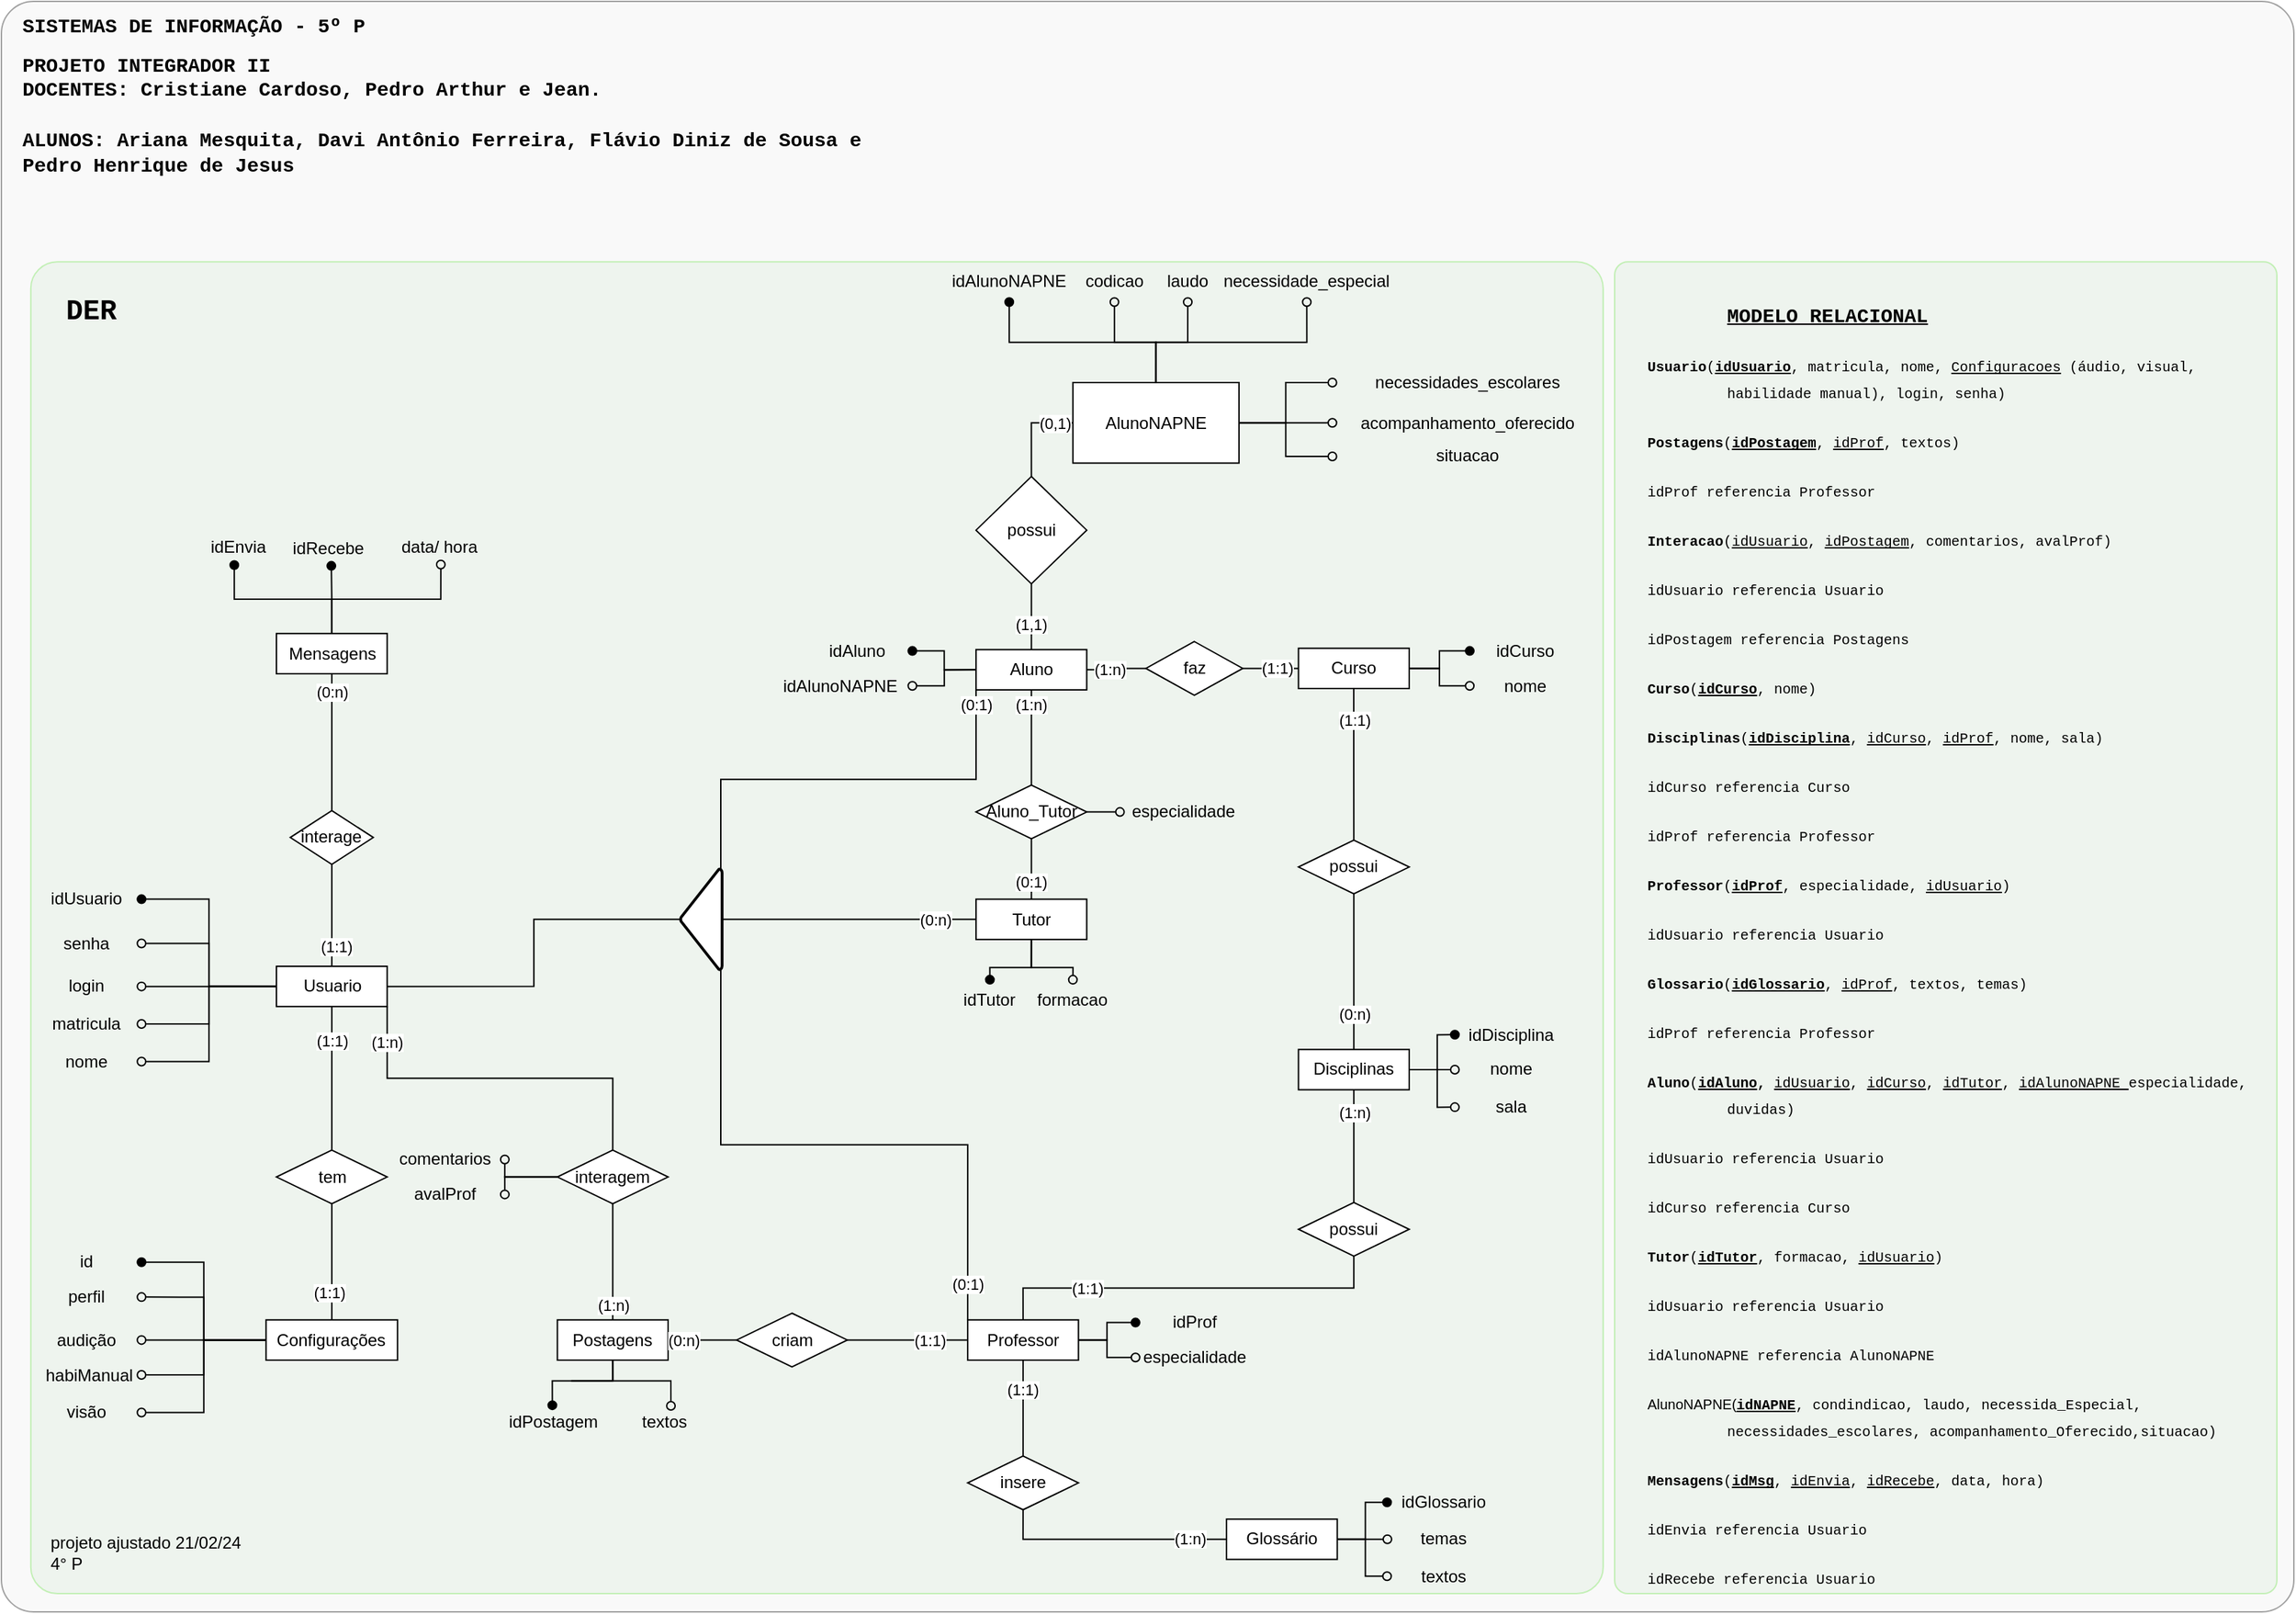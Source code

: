<mxfile version="23.1.5" type="github">
  <diagram name="Página-1" id="-cr2AfmYoOuXGVcRL2uC">
    <mxGraphModel dx="839" dy="446" grid="1" gridSize="10" guides="1" tooltips="1" connect="1" arrows="1" fold="1" page="1" pageScale="1" pageWidth="1654" pageHeight="1169" math="0" shadow="0">
      <root>
        <mxCell id="0" />
        <mxCell id="1" parent="0" />
        <mxCell id="UN9qDHlIhEgGZUFQ4hYq-50" value="" style="group;strokeColor=#666666;rounded=1;arcSize=2;shadow=0;glass=0;fillColor=#f5f5f5;fontColor=#333333;opacity=60;" parent="1" vertex="1" connectable="0">
          <mxGeometry x="10" y="7" width="1630" height="1145" as="geometry" />
        </mxCell>
        <mxCell id="SYPyRaARZ3kpJmRC8DcF-11" value="&lt;blockquote style=&quot;margin: 0px 0px 0px 40px; border: none; padding: 0px;&quot;&gt;&lt;blockquote style=&quot;margin: 0px 0px 0px 40px; border: none; padding: 0px;&quot;&gt;&lt;h1 style=&quot;&quot;&gt;&lt;font face=&quot;Courier New&quot; style=&quot;font-size: 14px;&quot;&gt;&lt;u&gt;MODELO RELACIONAL&lt;/u&gt;&lt;/font&gt;&lt;/h1&gt;&lt;/blockquote&gt;&lt;blockquote style=&quot;font-size: 10px; margin: 0px 0px 0px 40px; border: none; padding: 0px;&quot;&gt;&lt;p style=&quot;line-height: 1.8; margin-left: -42.52pt; text-indent: -42.52pt; margin-top: 12pt; margin-bottom: 12pt; padding: 0pt 0pt 0pt 42.52pt;&quot; dir=&quot;ltr&quot;&gt;&lt;font face=&quot;Courier New&quot; style=&quot;font-size: 10px;&quot;&gt;&lt;b&gt;Usuario&lt;/b&gt;(&lt;span style=&quot;color: rgb(0, 0, 0); background-color: transparent; font-weight: 700; font-style: normal; font-variant: normal; text-decoration: underline; text-decoration-skip-ink: none; vertical-align: baseline;&quot;&gt;idUsuario&lt;/span&gt;&lt;span style=&quot;color: rgb(0, 0, 0); background-color: transparent; font-weight: 400; font-style: normal; font-variant: normal; text-decoration: none; vertical-align: baseline;&quot;&gt;, matricula, nome, &lt;/span&gt;&lt;span style=&quot;color: rgb(0, 0, 0); background-color: transparent; font-weight: 400; font-style: normal; font-variant: normal; text-decoration: underline; text-decoration-skip-ink: none; vertical-align: baseline;&quot;&gt;Configuracoes&lt;/span&gt;&lt;span style=&quot;color: rgb(0, 0, 0); background-color: transparent; font-weight: 400; font-style: normal; font-variant: normal; text-decoration-skip-ink: none; vertical-align: baseline;&quot;&gt; &lt;/span&gt;&lt;span style=&quot;color: rgb(0, 0, 0); background-color: transparent; font-weight: 400; font-style: normal; font-variant: normal; text-decoration-skip-ink: none; vertical-align: baseline;&quot;&gt;(áudio, visual, habilidade manual)&lt;/span&gt;&lt;span style=&quot;color: rgb(0, 0, 0); background-color: transparent; font-weight: 400; font-style: normal; font-variant: normal; text-decoration-skip-ink: none; vertical-align: baseline;&quot;&gt;, login, senha&lt;/span&gt;&lt;span style=&quot;color: rgb(0, 0, 0); background-color: transparent; font-weight: 400; font-style: normal; font-variant: normal; text-decoration: none; vertical-align: baseline;&quot;&gt;)&lt;/span&gt;&lt;/font&gt;&lt;/p&gt;&lt;/blockquote&gt;&lt;blockquote style=&quot;font-size: 10px; margin: 0px 0px 0px 40px; border: none; padding: 0px;&quot;&gt;&lt;p style=&quot;line-height: 1.8; margin-left: -42.52pt; text-indent: -42.52pt; margin-top: 12pt; margin-bottom: 12pt; padding: 0pt 0pt 0pt 42.52pt;&quot; dir=&quot;ltr&quot;&gt;&lt;font face=&quot;Courier New&quot; style=&quot;font-size: 10px;&quot;&gt;&lt;span style=&quot;color: rgb(0, 0, 0); background-color: transparent; font-style: normal; font-variant: normal; text-decoration: none; vertical-align: baseline;&quot;&gt;&lt;b&gt;Postagens&lt;/b&gt;&lt;/span&gt;&lt;span style=&quot;color: rgb(0, 0, 0); background-color: transparent; font-weight: 400; font-style: normal; font-variant: normal; text-decoration: none; vertical-align: baseline;&quot;&gt;(&lt;/span&gt;&lt;span style=&quot;color: rgb(0, 0, 0); background-color: transparent; font-weight: 700; font-style: normal; font-variant: normal; text-decoration: underline; text-decoration-skip-ink: none; vertical-align: baseline;&quot;&gt;idPostagem&lt;/span&gt;&lt;span style=&quot;color: rgb(0, 0, 0); background-color: transparent; font-weight: 400; font-style: normal; font-variant: normal; text-decoration: none; vertical-align: baseline;&quot;&gt;, &lt;/span&gt;&lt;span style=&quot;color: rgb(0, 0, 0); background-color: transparent; font-weight: 400; font-style: normal; font-variant: normal; text-decoration: underline; text-decoration-skip-ink: none; vertical-align: baseline;&quot;&gt;idProf&lt;/span&gt;&lt;span style=&quot;color: rgb(0, 0, 0); background-color: transparent; font-weight: 400; font-style: normal; font-variant: normal; text-decoration: none; vertical-align: baseline;&quot;&gt;, textos)&lt;/span&gt;&lt;/font&gt;&lt;/p&gt;&lt;/blockquote&gt;&lt;blockquote style=&quot;font-size: 10px; margin: 0px 0px 0px 40px; border: none; padding: 0px;&quot;&gt;&lt;p style=&quot;line-height: 1.8; margin-left: -42.52pt; text-indent: -42.52pt; margin-top: 12pt; margin-bottom: 12pt; padding: 0pt 0pt 0pt 42.52pt;&quot; dir=&quot;ltr&quot;&gt;&lt;span style=&quot;color: rgb(0, 0, 0); background-color: transparent; font-weight: 400; font-style: normal; font-variant: normal; text-decoration: none; vertical-align: baseline;&quot;&gt;&lt;font face=&quot;Courier New&quot; style=&quot;font-size: 10px;&quot;&gt;idProf referencia Professor&lt;/font&gt;&lt;/span&gt;&lt;/p&gt;&lt;/blockquote&gt;&lt;blockquote style=&quot;font-size: 10px; margin: 0px 0px 0px 40px; border: none; padding: 0px;&quot;&gt;&lt;p style=&quot;line-height: 1.8; margin-left: -42.52pt; text-indent: -42.52pt; margin-top: 12pt; margin-bottom: 12pt; padding: 0pt 0pt 0pt 42.52pt;&quot; dir=&quot;ltr&quot;&gt;&lt;font face=&quot;Courier New&quot; style=&quot;font-size: 10px;&quot;&gt;&lt;span style=&quot;color: rgb(0, 0, 0); background-color: transparent; font-style: normal; font-variant: normal; text-decoration: none; vertical-align: baseline;&quot;&gt;&lt;b&gt;Interacao&lt;/b&gt;&lt;/span&gt;&lt;span style=&quot;color: rgb(0, 0, 0); background-color: transparent; font-weight: 400; font-style: normal; font-variant: normal; text-decoration: none; vertical-align: baseline;&quot;&gt;(&lt;/span&gt;&lt;span style=&quot;color: rgb(0, 0, 0); background-color: transparent; font-weight: 400; font-style: normal; font-variant: normal; text-decoration: underline; text-decoration-skip-ink: none; vertical-align: baseline;&quot;&gt;idUsuario&lt;/span&gt;&lt;span style=&quot;color: rgb(0, 0, 0); background-color: transparent; font-weight: 400; font-style: normal; font-variant: normal; text-decoration: none; vertical-align: baseline;&quot;&gt;, &lt;/span&gt;&lt;span style=&quot;color: rgb(0, 0, 0); background-color: transparent; font-weight: 400; font-style: normal; font-variant: normal; text-decoration: underline; text-decoration-skip-ink: none; vertical-align: baseline;&quot;&gt;idPostagem&lt;/span&gt;&lt;span style=&quot;color: rgb(0, 0, 0); background-color: transparent; font-weight: 400; font-style: normal; font-variant: normal; text-decoration: none; vertical-align: baseline;&quot;&gt;, comentarios, avalProf)&lt;/span&gt;&lt;/font&gt;&lt;/p&gt;&lt;/blockquote&gt;&lt;blockquote style=&quot;font-size: 10px; margin: 0px 0px 0px 40px; border: none; padding: 0px;&quot;&gt;&lt;p style=&quot;line-height: 1.8; margin-left: -42.52pt; text-indent: -42.52pt; margin-top: 12pt; margin-bottom: 12pt; padding: 0pt 0pt 0pt 42.52pt;&quot; dir=&quot;ltr&quot;&gt;&lt;span style=&quot;color: rgb(0, 0, 0); background-color: transparent; font-weight: 400; font-style: normal; font-variant: normal; text-decoration: none; vertical-align: baseline;&quot;&gt;&lt;font face=&quot;Courier New&quot; style=&quot;font-size: 10px;&quot;&gt;idUsuario referencia Usuario&lt;/font&gt;&lt;/span&gt;&lt;/p&gt;&lt;/blockquote&gt;&lt;blockquote style=&quot;font-size: 10px; margin: 0px 0px 0px 40px; border: none; padding: 0px;&quot;&gt;&lt;p style=&quot;line-height: 1.8; margin-left: -42.52pt; text-indent: -42.52pt; margin-top: 12pt; margin-bottom: 12pt; padding: 0pt 0pt 0pt 42.52pt;&quot; dir=&quot;ltr&quot;&gt;&lt;span style=&quot;color: rgb(0, 0, 0); background-color: transparent; font-weight: 400; font-style: normal; font-variant: normal; text-decoration: none; vertical-align: baseline;&quot;&gt;&lt;font face=&quot;Courier New&quot; style=&quot;font-size: 10px;&quot;&gt;idPostagem referencia Postagens&lt;/font&gt;&lt;/span&gt;&lt;/p&gt;&lt;/blockquote&gt;&lt;blockquote style=&quot;font-size: 10px; margin: 0px 0px 0px 40px; border: none; padding: 0px;&quot;&gt;&lt;p style=&quot;line-height: 1.8; margin-left: -42.52pt; text-indent: -42.52pt; margin-top: 12pt; margin-bottom: 12pt; padding: 0pt 0pt 0pt 42.52pt;&quot; dir=&quot;ltr&quot;&gt;&lt;font face=&quot;Courier New&quot; style=&quot;font-size: 10px;&quot;&gt;&lt;span style=&quot;color: rgb(0, 0, 0); background-color: transparent; font-style: normal; font-variant: normal; text-decoration: none; vertical-align: baseline;&quot;&gt;&lt;b&gt;Curso&lt;/b&gt;&lt;/span&gt;&lt;span style=&quot;color: rgb(0, 0, 0); background-color: transparent; font-weight: 400; font-style: normal; font-variant: normal; text-decoration: none; vertical-align: baseline;&quot;&gt;(&lt;/span&gt;&lt;span style=&quot;color: rgb(0, 0, 0); background-color: transparent; font-weight: 700; font-style: normal; font-variant: normal; text-decoration: underline; text-decoration-skip-ink: none; vertical-align: baseline;&quot;&gt;idCurso&lt;/span&gt;&lt;span style=&quot;color: rgb(0, 0, 0); background-color: transparent; font-weight: 400; font-style: normal; font-variant: normal; text-decoration: none; vertical-align: baseline;&quot;&gt;, nome)&lt;/span&gt;&lt;/font&gt;&lt;/p&gt;&lt;/blockquote&gt;&lt;blockquote style=&quot;font-size: 10px; margin: 0px 0px 0px 40px; border: none; padding: 0px;&quot;&gt;&lt;p style=&quot;line-height: 1.8; margin-left: -42.52pt; text-indent: -42.52pt; margin-top: 12pt; margin-bottom: 12pt; padding: 0pt 0pt 0pt 42.52pt;&quot; dir=&quot;ltr&quot;&gt;&lt;font face=&quot;Courier New&quot; style=&quot;font-size: 10px;&quot;&gt;&lt;span style=&quot;color: rgb(0, 0, 0); background-color: transparent; font-style: normal; font-variant: normal; text-decoration: none; vertical-align: baseline;&quot;&gt;&lt;b&gt;Disciplinas&lt;/b&gt;&lt;/span&gt;&lt;span style=&quot;color: rgb(0, 0, 0); background-color: transparent; font-weight: 400; font-style: normal; font-variant: normal; text-decoration: none; vertical-align: baseline;&quot;&gt;(&lt;/span&gt;&lt;span style=&quot;color: rgb(0, 0, 0); background-color: transparent; font-weight: 700; font-style: normal; font-variant: normal; text-decoration: underline; text-decoration-skip-ink: none; vertical-align: baseline;&quot;&gt;idDisciplina&lt;/span&gt;&lt;span style=&quot;color: rgb(0, 0, 0); background-color: transparent; font-weight: 400; font-style: normal; font-variant: normal; text-decoration: none; vertical-align: baseline;&quot;&gt;, &lt;/span&gt;&lt;span style=&quot;color: rgb(0, 0, 0); background-color: transparent; font-weight: 400; font-style: normal; font-variant: normal; text-decoration: underline; text-decoration-skip-ink: none; vertical-align: baseline;&quot;&gt;idCurso&lt;/span&gt;&lt;span style=&quot;color: rgb(0, 0, 0); background-color: transparent; font-weight: 400; font-style: normal; font-variant: normal; text-decoration: none; vertical-align: baseline;&quot;&gt;, &lt;/span&gt;&lt;span style=&quot;color: rgb(0, 0, 0); background-color: transparent; font-weight: 400; font-style: normal; font-variant: normal; text-decoration: underline; text-decoration-skip-ink: none; vertical-align: baseline;&quot;&gt;idProf&lt;/span&gt;&lt;span style=&quot;color: rgb(0, 0, 0); background-color: transparent; font-weight: 400; font-style: normal; font-variant: normal; text-decoration: none; vertical-align: baseline;&quot;&gt;, nome, sala)&lt;/span&gt;&lt;/font&gt;&lt;/p&gt;&lt;/blockquote&gt;&lt;blockquote style=&quot;font-size: 10px; margin: 0px 0px 0px 40px; border: none; padding: 0px;&quot;&gt;&lt;p style=&quot;line-height: 1.8; margin-left: -42.52pt; text-indent: -42.52pt; margin-top: 12pt; margin-bottom: 12pt; padding: 0pt 0pt 0pt 42.52pt;&quot; dir=&quot;ltr&quot;&gt;&lt;span style=&quot;color: rgb(0, 0, 0); background-color: transparent; font-weight: 400; font-style: normal; font-variant: normal; text-decoration: none; vertical-align: baseline;&quot;&gt;&lt;font face=&quot;Courier New&quot; style=&quot;font-size: 10px;&quot;&gt;idCurso referencia Curso&lt;/font&gt;&lt;/span&gt;&lt;/p&gt;&lt;/blockquote&gt;&lt;blockquote style=&quot;font-size: 10px; margin: 0px 0px 0px 40px; border: none; padding: 0px;&quot;&gt;&lt;p style=&quot;line-height: 1.8; margin-left: -42.52pt; text-indent: -42.52pt; margin-top: 12pt; margin-bottom: 12pt; padding: 0pt 0pt 0pt 42.52pt;&quot; dir=&quot;ltr&quot;&gt;&lt;span style=&quot;color: rgb(0, 0, 0); background-color: transparent; font-weight: 400; font-style: normal; font-variant: normal; text-decoration: none; vertical-align: baseline;&quot;&gt;&lt;font face=&quot;Courier New&quot; style=&quot;font-size: 10px;&quot;&gt;idProf referencia Professor&lt;/font&gt;&lt;/span&gt;&lt;/p&gt;&lt;/blockquote&gt;&lt;blockquote style=&quot;font-size: 10px; margin: 0px 0px 0px 40px; border: none; padding: 0px;&quot;&gt;&lt;p style=&quot;line-height: 1.8; margin-left: -42.52pt; text-indent: -42.52pt; margin-top: 12pt; margin-bottom: 12pt; padding: 0pt 0pt 0pt 42.52pt;&quot; dir=&quot;ltr&quot;&gt;&lt;font face=&quot;Courier New&quot; style=&quot;font-size: 10px;&quot;&gt;&lt;span style=&quot;color: rgb(0, 0, 0); background-color: transparent; font-style: normal; font-variant: normal; text-decoration: none; vertical-align: baseline;&quot;&gt;&lt;b&gt;Professor&lt;/b&gt;&lt;/span&gt;&lt;span style=&quot;color: rgb(0, 0, 0); background-color: transparent; font-weight: 400; font-style: normal; font-variant: normal; text-decoration: none; vertical-align: baseline;&quot;&gt;(&lt;/span&gt;&lt;span style=&quot;color: rgb(0, 0, 0); background-color: transparent; font-weight: 700; font-style: normal; font-variant: normal; text-decoration: underline; text-decoration-skip-ink: none; vertical-align: baseline;&quot;&gt;idProf&lt;/span&gt;&lt;span style=&quot;color: rgb(0, 0, 0); background-color: transparent; font-weight: 400; font-style: normal; font-variant: normal; text-decoration: none; vertical-align: baseline;&quot;&gt;, especialidade, &lt;/span&gt;&lt;span style=&quot;color: rgb(0, 0, 0); background-color: transparent; font-weight: 400; font-style: normal; font-variant: normal; text-decoration: underline; text-decoration-skip-ink: none; vertical-align: baseline;&quot;&gt;idUsuario&lt;/span&gt;&lt;span style=&quot;color: rgb(0, 0, 0); background-color: transparent; font-weight: 400; font-style: normal; font-variant: normal; text-decoration: none; vertical-align: baseline;&quot;&gt;)&lt;/span&gt;&lt;/font&gt;&lt;/p&gt;&lt;/blockquote&gt;&lt;blockquote style=&quot;font-size: 10px; margin: 0px 0px 0px 40px; border: none; padding: 0px;&quot;&gt;&lt;p style=&quot;line-height: 1.8; margin-left: -42.52pt; text-indent: -42.52pt; margin-top: 12pt; margin-bottom: 12pt; padding: 0pt 0pt 0pt 42.52pt;&quot; dir=&quot;ltr&quot;&gt;&lt;span style=&quot;color: rgb(0, 0, 0); background-color: transparent; font-weight: 400; font-style: normal; font-variant: normal; text-decoration: none; vertical-align: baseline;&quot;&gt;&lt;font face=&quot;Courier New&quot; style=&quot;font-size: 10px;&quot;&gt;idUsuario referencia Usuario&lt;/font&gt;&lt;/span&gt;&lt;/p&gt;&lt;/blockquote&gt;&lt;blockquote style=&quot;font-size: 10px; margin: 0px 0px 0px 40px; border: none; padding: 0px;&quot;&gt;&lt;p style=&quot;line-height: 1.8; margin-left: -42.52pt; text-indent: -42.52pt; margin-top: 12pt; margin-bottom: 12pt; padding: 0pt 0pt 0pt 42.52pt;&quot; dir=&quot;ltr&quot;&gt;&lt;font face=&quot;Courier New&quot; style=&quot;font-size: 10px;&quot;&gt;&lt;span style=&quot;color: rgb(0, 0, 0); background-color: transparent; font-style: normal; font-variant: normal; text-decoration: none; vertical-align: baseline;&quot;&gt;&lt;b&gt;Glossario&lt;/b&gt;&lt;/span&gt;&lt;span style=&quot;color: rgb(0, 0, 0); background-color: transparent; font-weight: 400; font-style: normal; font-variant: normal; text-decoration: none; vertical-align: baseline;&quot;&gt;(&lt;/span&gt;&lt;span style=&quot;color: rgb(0, 0, 0); background-color: transparent; font-weight: 700; font-style: normal; font-variant: normal; text-decoration: underline; text-decoration-skip-ink: none; vertical-align: baseline;&quot;&gt;idGlossario&lt;/span&gt;&lt;span style=&quot;color: rgb(0, 0, 0); background-color: transparent; font-weight: 400; font-style: normal; font-variant: normal; text-decoration: none; vertical-align: baseline;&quot;&gt;, &lt;/span&gt;&lt;span style=&quot;color: rgb(0, 0, 0); background-color: transparent; font-weight: 400; font-style: normal; font-variant: normal; text-decoration: underline; text-decoration-skip-ink: none; vertical-align: baseline;&quot;&gt;idProf&lt;/span&gt;&lt;span style=&quot;color: rgb(0, 0, 0); background-color: transparent; font-weight: 400; font-style: normal; font-variant: normal; text-decoration: none; vertical-align: baseline;&quot;&gt;, textos, temas)&lt;/span&gt;&lt;/font&gt;&lt;/p&gt;&lt;/blockquote&gt;&lt;blockquote style=&quot;font-size: 10px; margin: 0px 0px 0px 40px; border: none; padding: 0px;&quot;&gt;&lt;p style=&quot;line-height: 1.8; margin-left: -42.52pt; text-indent: -42.52pt; margin-top: 12pt; margin-bottom: 12pt; padding: 0pt 0pt 0pt 42.52pt;&quot; dir=&quot;ltr&quot;&gt;&lt;span style=&quot;color: rgb(0, 0, 0); background-color: transparent; font-weight: 400; font-style: normal; font-variant: normal; text-decoration: none; vertical-align: baseline;&quot;&gt;&lt;font face=&quot;Courier New&quot; style=&quot;font-size: 10px;&quot;&gt;idProf referencia Professor&lt;/font&gt;&lt;/span&gt;&lt;/p&gt;&lt;/blockquote&gt;&lt;blockquote style=&quot;font-size: 10px; margin: 0px 0px 0px 40px; border: none; padding: 0px;&quot;&gt;&lt;p style=&quot;line-height: 1.8; margin-left: -42.52pt; text-indent: -42.52pt; margin-top: 12pt; margin-bottom: 12pt; padding: 0pt 0pt 0pt 42.52pt;&quot; dir=&quot;ltr&quot;&gt;&lt;font face=&quot;Courier New&quot; style=&quot;font-size: 10px;&quot;&gt;&lt;span style=&quot;color: rgb(0, 0, 0); background-color: transparent; font-style: normal; font-variant: normal; text-decoration: none; vertical-align: baseline;&quot;&gt;&lt;b&gt;Aluno&lt;/b&gt;&lt;/span&gt;&lt;span style=&quot;color: rgb(0, 0, 0); background-color: transparent; font-weight: 400; font-style: normal; font-variant: normal; text-decoration: none; vertical-align: baseline;&quot;&gt;(&lt;/span&gt;&lt;span style=&quot;color: rgb(0, 0, 0); background-color: transparent; font-weight: 700; font-style: normal; font-variant: normal; text-decoration: underline; text-decoration-skip-ink: none; vertical-align: baseline;&quot;&gt;idAluno&lt;/span&gt;&lt;span style=&quot;color: rgb(0, 0, 0); background-color: transparent; font-weight: 700; font-style: normal; font-variant: normal; text-decoration: none; vertical-align: baseline;&quot;&gt;, &lt;/span&gt;&lt;span style=&quot;color: rgb(0, 0, 0); background-color: transparent; font-weight: 400; font-style: normal; font-variant: normal; text-decoration: underline; text-decoration-skip-ink: none; vertical-align: baseline;&quot;&gt;idUsuario&lt;/span&gt;&lt;span style=&quot;color: rgb(0, 0, 0); background-color: transparent; font-weight: 400; font-style: normal; font-variant: normal; text-decoration: none; vertical-align: baseline;&quot;&gt;, &lt;/span&gt;&lt;span style=&quot;color: rgb(0, 0, 0); background-color: transparent; font-weight: 400; font-style: normal; font-variant: normal; vertical-align: baseline;&quot;&gt;&lt;u&gt;idCurso&lt;/u&gt;&lt;/span&gt;&lt;span style=&quot;color: rgb(0, 0, 0); background-color: transparent; font-weight: 400; font-style: normal; font-variant: normal; text-decoration: none; vertical-align: baseline;&quot;&gt;, &lt;/span&gt;&lt;span style=&quot;color: rgb(0, 0, 0); background-color: transparent; font-weight: 400; font-style: normal; font-variant: normal; vertical-align: baseline;&quot;&gt;&lt;u&gt;idTutor&lt;/u&gt;&lt;/span&gt;&lt;span style=&quot;color: rgb(0, 0, 0); background-color: transparent; font-weight: 400; font-style: normal; font-variant: normal; text-decoration: none; vertical-align: baseline;&quot;&gt;, &lt;/span&gt;&lt;span style=&quot;color: rgb(0, 0, 0); background-color: transparent; font-weight: 400; font-style: normal; font-variant: normal; vertical-align: baseline;&quot;&gt;&lt;u&gt;idAlunoNAPNE &lt;/u&gt;&lt;/span&gt;&lt;span style=&quot;color: rgb(0, 0, 0); background-color: transparent; font-weight: 400; font-style: normal; font-variant: normal; text-decoration: none; vertical-align: baseline;&quot;&gt;especialidade, duvidas)&lt;/span&gt;&lt;/font&gt;&lt;/p&gt;&lt;/blockquote&gt;&lt;blockquote style=&quot;font-size: 10px; margin: 0px 0px 0px 40px; border: none; padding: 0px;&quot;&gt;&lt;p style=&quot;line-height: 1.8; margin-left: -42.52pt; text-indent: -42.52pt; margin-top: 12pt; margin-bottom: 12pt; padding: 0pt 0pt 0pt 42.52pt;&quot; dir=&quot;ltr&quot;&gt;&lt;span style=&quot;color: rgb(0, 0, 0); background-color: transparent; font-weight: 400; font-style: normal; font-variant: normal; text-decoration: none; vertical-align: baseline;&quot;&gt;&lt;font face=&quot;Courier New&quot; style=&quot;font-size: 10px;&quot;&gt;idUsuario referencia Usuario&lt;/font&gt;&lt;/span&gt;&lt;/p&gt;&lt;p style=&quot;line-height: 1.8; margin-left: -42.52pt; text-indent: -42.52pt; margin-top: 12pt; margin-bottom: 12pt; padding: 0pt 0pt 0pt 42.52pt;&quot; dir=&quot;ltr&quot;&gt;&lt;span style=&quot;color: rgb(0, 0, 0); background-color: transparent; font-weight: 400; font-style: normal; font-variant: normal; text-decoration: none; vertical-align: baseline;&quot;&gt;&lt;font face=&quot;Courier New&quot;&gt;idCurso referencia Curso&lt;/font&gt;&lt;font face=&quot;Courier New&quot; style=&quot;font-size: 10px;&quot;&gt;&lt;br&gt;&lt;/font&gt;&lt;/span&gt;&lt;/p&gt;&lt;/blockquote&gt;&lt;blockquote style=&quot;font-size: 10px; margin: 0px 0px 0px 40px; border: none; padding: 0px;&quot;&gt;&lt;p style=&quot;line-height: 1.8; margin-left: -42.52pt; text-indent: -42.52pt; margin-top: 12pt; margin-bottom: 12pt; padding: 0pt 0pt 0pt 42.52pt;&quot; dir=&quot;ltr&quot;&gt;&lt;font face=&quot;Courier New&quot; style=&quot;font-size: 10px;&quot;&gt;&lt;span style=&quot;color: rgb(0, 0, 0); background-color: transparent; font-style: normal; font-variant: normal; text-decoration: none; vertical-align: baseline;&quot;&gt;&lt;b&gt;Tutor&lt;/b&gt;&lt;/span&gt;&lt;span style=&quot;color: rgb(0, 0, 0); background-color: transparent; font-weight: 400; font-style: normal; font-variant: normal; text-decoration: none; vertical-align: baseline;&quot;&gt;(&lt;/span&gt;&lt;span style=&quot;color: rgb(0, 0, 0); background-color: transparent; font-weight: 700; font-style: normal; font-variant: normal; text-decoration: underline; text-decoration-skip-ink: none; vertical-align: baseline;&quot;&gt;idTutor&lt;/span&gt;&lt;span style=&quot;color: rgb(0, 0, 0); background-color: transparent; font-weight: 400; font-style: normal; font-variant: normal; text-decoration: none; vertical-align: baseline;&quot;&gt;, formacao, &lt;/span&gt;&lt;span style=&quot;color: rgb(0, 0, 0); background-color: transparent; font-weight: 400; font-style: normal; font-variant: normal; text-decoration: underline; text-decoration-skip-ink: none; vertical-align: baseline;&quot;&gt;idUsuario&lt;/span&gt;&lt;span style=&quot;color: rgb(0, 0, 0); background-color: transparent; font-weight: 400; font-style: normal; font-variant: normal; text-decoration: none; vertical-align: baseline;&quot;&gt;)&lt;/span&gt;&lt;/font&gt;&lt;/p&gt;&lt;/blockquote&gt;&lt;blockquote style=&quot;font-size: 10px; margin: 0px 0px 0px 40px; border: none; padding: 0px;&quot;&gt;&lt;p style=&quot;line-height: 1.8; margin-left: -42.52pt; text-indent: -42.52pt; margin-top: 12pt; margin-bottom: 12pt; padding: 0pt 0pt 0pt 42.52pt;&quot; dir=&quot;ltr&quot;&gt;&lt;span style=&quot;color: rgb(0, 0, 0); background-color: transparent; font-weight: 400; font-style: normal; font-variant: normal; text-decoration: none; vertical-align: baseline;&quot;&gt;&lt;font face=&quot;Courier New&quot; style=&quot;font-size: 10px;&quot;&gt;idUsuario referencia Usuario&lt;/font&gt;&lt;/span&gt;&lt;/p&gt;&lt;p style=&quot;line-height: 1.8; margin-left: -42.52pt; text-indent: -42.52pt; margin-top: 12pt; margin-bottom: 12pt; padding: 0pt 0pt 0pt 42.52pt;&quot; dir=&quot;ltr&quot;&gt;&lt;span style=&quot;color: rgb(0, 0, 0); background-color: transparent; font-weight: 400; font-style: normal; font-variant: normal; text-decoration: none; vertical-align: baseline;&quot;&gt;&lt;font face=&quot;Courier New&quot; style=&quot;font-size: 10px;&quot;&gt;idAlunoNAPNE referencia AlunoNAPNE&lt;/font&gt;&lt;/span&gt;&lt;/p&gt;&lt;p style=&quot;line-height: 1.8; margin-left: -42.52pt; text-indent: -42.52pt; margin-top: 12pt; margin-bottom: 12pt; padding: 0pt 0pt 0pt 42.52pt;&quot; dir=&quot;ltr&quot;&gt;&lt;span style=&quot;color: rgb(0, 0, 0); background-color: transparent; font-weight: 400; font-style: normal; font-variant: normal; text-decoration: none; vertical-align: baseline;&quot;&gt;AlunoNAPNE(&lt;span style=&quot;border-color: var(--border-color); font-family: &amp;quot;Courier New&amp;quot;; font-variant-numeric: normal; font-variant-east-asian: normal; font-variant-alternates: normal; font-variant-position: normal; text-indent: -56.693px; background-color: transparent; vertical-align: baseline;&quot;&gt;&lt;u style=&quot;border-color: var(--border-color);&quot;&gt;&lt;b style=&quot;border-color: var(--border-color);&quot;&gt;idNAPNE&lt;/b&gt;&lt;/u&gt;&lt;/span&gt;&lt;span style=&quot;border-color: var(--border-color); font-family: &amp;quot;Courier New&amp;quot;; font-variant-numeric: normal; font-variant-east-asian: normal; font-variant-alternates: normal; font-variant-position: normal; text-indent: -56.693px; background-color: transparent; vertical-align: baseline;&quot;&gt;, condindicao, laudo, necessida_Especial, necessidades_escolares, acompanhamento_Oferecido,situacao)&lt;/span&gt;&lt;font face=&quot;Courier New&quot; style=&quot;font-size: 10px;&quot;&gt;&lt;br&gt;&lt;/font&gt;&lt;/span&gt;&lt;/p&gt;&lt;/blockquote&gt;&lt;blockquote style=&quot;font-size: 10px; margin: 0px 0px 0px 40px; border: none; padding: 0px;&quot;&gt;&lt;p style=&quot;line-height: 1.8; margin-left: -42.52pt; text-indent: -42.52pt; margin-top: 12pt; margin-bottom: 12pt; padding: 0pt 0pt 0pt 42.52pt;&quot; dir=&quot;ltr&quot;&gt;&lt;font face=&quot;Courier New&quot; style=&quot;font-size: 10px;&quot;&gt;&lt;span style=&quot;color: rgb(0, 0, 0); background-color: transparent; font-style: normal; font-variant: normal; text-decoration: none; vertical-align: baseline;&quot;&gt;&lt;b&gt;Mensagens&lt;/b&gt;&lt;/span&gt;&lt;span style=&quot;color: rgb(0, 0, 0); background-color: transparent; font-weight: 400; font-style: normal; font-variant: normal; text-decoration: none; vertical-align: baseline;&quot;&gt;(&lt;/span&gt;&lt;span style=&quot;color: rgb(0, 0, 0); background-color: transparent; font-weight: 700; font-style: normal; font-variant: normal; text-decoration: underline; text-decoration-skip-ink: none; vertical-align: baseline;&quot;&gt;idMsg&lt;/span&gt;&lt;span style=&quot;color: rgb(0, 0, 0); background-color: transparent; font-weight: 400; font-style: normal; font-variant: normal; text-decoration: none; vertical-align: baseline;&quot;&gt;, &lt;/span&gt;&lt;span style=&quot;color: rgb(0, 0, 0); background-color: transparent; font-weight: 400; font-style: normal; font-variant: normal; text-decoration: underline; text-decoration-skip-ink: none; vertical-align: baseline;&quot;&gt;idEnvia&lt;/span&gt;&lt;span style=&quot;color: rgb(0, 0, 0); background-color: transparent; font-weight: 400; font-style: normal; font-variant: normal; text-decoration-skip-ink: none; vertical-align: baseline;&quot;&gt;, &lt;/span&gt;&lt;span style=&quot;color: rgb(0, 0, 0); background-color: transparent; font-weight: 400; font-style: normal; font-variant: normal; text-decoration: underline; text-decoration-skip-ink: none; vertical-align: baseline;&quot;&gt;idRecebe&lt;/span&gt;&lt;span style=&quot;color: rgb(0, 0, 0); background-color: transparent; font-weight: 400; font-style: normal; font-variant: normal; text-decoration: none; vertical-align: baseline;&quot;&gt;, data, hora)&lt;/span&gt;&lt;/font&gt;&lt;/p&gt;&lt;/blockquote&gt;&lt;blockquote style=&quot;font-size: 10px; margin: 0px 0px 0px 40px; border: none; padding: 0px;&quot;&gt;&lt;p style=&quot;line-height: 1.8; margin-left: -42.52pt; text-indent: -42.52pt; margin-top: 12pt; margin-bottom: 12pt; padding: 0pt 0pt 0pt 42.52pt;&quot; dir=&quot;ltr&quot;&gt;&lt;span style=&quot;color: rgb(0, 0, 0); background-color: transparent; font-weight: 400; font-style: normal; font-variant: normal; text-decoration: none; vertical-align: baseline;&quot;&gt;&lt;font face=&quot;Courier New&quot; style=&quot;font-size: 10px;&quot;&gt;idEnvia referencia Usuario&lt;/font&gt;&lt;/span&gt;&lt;/p&gt;&lt;/blockquote&gt;&lt;blockquote style=&quot;font-size: 10px; margin: 0px 0px 0px 40px; border: none; padding: 0px;&quot;&gt;&lt;p style=&quot;line-height: 1.8; margin-left: -42.52pt; text-indent: -42.52pt; margin-top: 12pt; margin-bottom: 12pt; padding: 0pt 0pt 0pt 42.52pt;&quot; dir=&quot;ltr&quot;&gt;&lt;span style=&quot;color: rgb(0, 0, 0); background-color: transparent; font-weight: 400; font-style: normal; font-variant: normal; text-decoration: none; vertical-align: baseline;&quot;&gt;&lt;font face=&quot;Courier New&quot; style=&quot;font-size: 10px;&quot;&gt;idRecebe referencia Usuario&lt;/font&gt;&lt;/span&gt;&lt;/p&gt;&lt;/blockquote&gt;&lt;/blockquote&gt;&lt;p style=&quot;font-size: 10px;&quot;&gt;&lt;/p&gt;&lt;div style=&quot;font-size: 10px;&quot;&gt;&lt;span style=&quot;font-family: Arial; color: rgb(0, 0, 0); background-color: transparent; font-weight: 400; font-style: normal; font-variant: normal; text-decoration: none; vertical-align: baseline;&quot;&gt;&lt;br&gt;&lt;/span&gt;&lt;/div&gt;" style="text;html=1;strokeColor=#50DD26;fillColor=#d5e8d4;spacing=0;spacingTop=0;whiteSpace=wrap;overflow=hidden;rounded=1;opacity=30;strokeWidth=1;arcSize=2;" parent="UN9qDHlIhEgGZUFQ4hYq-50" vertex="1">
          <mxGeometry x="1147.037" y="185.136" width="470.889" height="946.876" as="geometry" />
        </mxCell>
        <mxCell id="SYPyRaARZ3kpJmRC8DcF-17" value="&lt;h1 style=&quot;font-size: 14px;&quot;&gt;&lt;font style=&quot;font-size: 14px;&quot; face=&quot;Courier New&quot;&gt;SISTEMAS DE INFORMAÇÃO - 5º P&amp;nbsp;&lt;/font&gt;&lt;/h1&gt;&lt;div style=&quot;font-size: 14px;&quot;&gt;&lt;font style=&quot;font-size: 14px;&quot; face=&quot;Courier New&quot;&gt;&lt;b style=&quot;font-size: 14px;&quot;&gt;PROJETO INTEGRADOR II&lt;/b&gt;&lt;/font&gt;&lt;/div&gt;&lt;div style=&quot;font-size: 14px;&quot;&gt;&lt;font face=&quot;Courier New&quot; style=&quot;font-size: 14px;&quot;&gt;&lt;b style=&quot;font-size: 14px;&quot;&gt;DOCENTES: Cristiane Cardoso, Pedro Arthur e Jean.&lt;/b&gt;&lt;/font&gt;&lt;/div&gt;&lt;div style=&quot;font-size: 14px;&quot;&gt;&lt;font face=&quot;Courier New&quot; style=&quot;font-size: 14px;&quot;&gt;&lt;b style=&quot;font-size: 14px;&quot;&gt;&lt;br style=&quot;font-size: 14px;&quot;&gt;&lt;/b&gt;&lt;/font&gt;&lt;/div&gt;&lt;div style=&quot;font-size: 14px;&quot;&gt;&lt;font face=&quot;Courier New&quot; style=&quot;font-size: 14px;&quot;&gt;&lt;b style=&quot;font-size: 14px;&quot;&gt;ALUNOS: Ariana Mesquita, Davi Antônio Ferreira, Flávio Diniz de Sousa e Pedro Henrique de Jesus&amp;nbsp;&lt;/b&gt;&lt;/font&gt;&lt;b style=&quot;font-family: &amp;quot;Courier New&amp;quot;; background-color: initial; font-size: 14px;&quot;&gt;&amp;nbsp;&lt;/b&gt;&lt;/div&gt;" style="text;html=1;strokeColor=none;fillColor=none;spacing=5;spacingTop=-20;whiteSpace=wrap;overflow=hidden;rounded=0;fontSize=14;" parent="UN9qDHlIhEgGZUFQ4hYq-50" vertex="1">
          <mxGeometry x="10.062" y="10.292" width="634.237" height="115.71" as="geometry" />
        </mxCell>
        <mxCell id="UN9qDHlIhEgGZUFQ4hYq-49" value="" style="group;perimeterSpacing=0;strokeWidth=1;rounded=1;fillStyle=solid;arcSize=2;imageHeight=24;fillColor=#d5e8d4;strokeColor=#50DD26;opacity=30;" parent="UN9qDHlIhEgGZUFQ4hYq-50" vertex="1" connectable="0">
          <mxGeometry x="20.897" y="185.136" width="1118.013" height="946.876" as="geometry" />
        </mxCell>
        <mxCell id="6g-ZkrCgf7_4CwpGyxBn-1" value="Curso" style="html=1;whiteSpace=wrap;" parent="UN9qDHlIhEgGZUFQ4hYq-49" vertex="1">
          <mxGeometry x="901.35" y="274.761" width="78.721" height="28.621" as="geometry" />
        </mxCell>
        <mxCell id="6g-ZkrCgf7_4CwpGyxBn-3" value="idCurso" style="text;align=center;fontStyle=0;verticalAlign=middle;spacingLeft=3;spacingRight=3;strokeColor=none;rotatable=0;points=[[0,0.5],[1,0.5]];portConstraint=eastwest;html=1;" parent="UN9qDHlIhEgGZUFQ4hYq-49" vertex="1">
          <mxGeometry x="1023.121" y="264.267" width="78.721" height="24.805" as="geometry" />
        </mxCell>
        <mxCell id="6g-ZkrCgf7_4CwpGyxBn-2" style="edgeStyle=orthogonalEdgeStyle;rounded=0;orthogonalLoop=1;jettySize=auto;html=1;endArrow=oval;endFill=1;entryX=0;entryY=0.5;entryDx=0;entryDy=0;exitX=1;exitY=0.5;exitDx=0;exitDy=0;" parent="UN9qDHlIhEgGZUFQ4hYq-49" source="6g-ZkrCgf7_4CwpGyxBn-1" target="6g-ZkrCgf7_4CwpGyxBn-3" edge="1">
          <mxGeometry relative="1" as="geometry">
            <mxPoint x="845.262" y="299.566" as="targetPoint" />
            <mxPoint x="845.262" y="318.647" as="sourcePoint" />
          </mxGeometry>
        </mxCell>
        <mxCell id="6g-ZkrCgf7_4CwpGyxBn-6" value="nome" style="text;align=center;fontStyle=0;verticalAlign=middle;spacingLeft=3;spacingRight=3;strokeColor=none;rotatable=0;points=[[0,0.5],[1,0.5]];portConstraint=eastwest;html=1;" parent="UN9qDHlIhEgGZUFQ4hYq-49" vertex="1">
          <mxGeometry x="1023.121" y="289.072" width="78.721" height="24.805" as="geometry" />
        </mxCell>
        <mxCell id="6g-ZkrCgf7_4CwpGyxBn-5" style="edgeStyle=orthogonalEdgeStyle;rounded=0;orthogonalLoop=1;jettySize=auto;html=1;entryX=0;entryY=0.5;entryDx=0;entryDy=0;endArrow=oval;endFill=0;exitX=1;exitY=0.5;exitDx=0;exitDy=0;" parent="UN9qDHlIhEgGZUFQ4hYq-49" source="6g-ZkrCgf7_4CwpGyxBn-1" target="6g-ZkrCgf7_4CwpGyxBn-6" edge="1">
          <mxGeometry relative="1" as="geometry">
            <mxPoint x="895.446" y="318.647" as="sourcePoint" />
            <mxPoint x="896.469" y="296.072" as="targetPoint" />
          </mxGeometry>
        </mxCell>
        <mxCell id="6g-ZkrCgf7_4CwpGyxBn-7" value="possui" style="shape=rhombus;perimeter=rhombusPerimeter;whiteSpace=wrap;html=1;align=center;" parent="UN9qDHlIhEgGZUFQ4hYq-49" vertex="1">
          <mxGeometry x="901.35" y="411.188" width="78.721" height="38.161" as="geometry" />
        </mxCell>
        <mxCell id="6g-ZkrCgf7_4CwpGyxBn-9" value="(1:1)" style="edgeStyle=orthogonalEdgeStyle;rounded=0;orthogonalLoop=1;jettySize=auto;html=1;entryX=0.5;entryY=0;entryDx=0;entryDy=0;endArrow=none;endFill=0;" parent="UN9qDHlIhEgGZUFQ4hYq-49" source="6g-ZkrCgf7_4CwpGyxBn-1" target="6g-ZkrCgf7_4CwpGyxBn-7" edge="1">
          <mxGeometry x="-0.593" relative="1" as="geometry">
            <mxPoint as="offset" />
          </mxGeometry>
        </mxCell>
        <mxCell id="6g-ZkrCgf7_4CwpGyxBn-8" value="Disciplinas" style="html=1;whiteSpace=wrap;" parent="UN9qDHlIhEgGZUFQ4hYq-49" vertex="1">
          <mxGeometry x="901.35" y="560.017" width="78.721" height="28.621" as="geometry" />
        </mxCell>
        <mxCell id="6g-ZkrCgf7_4CwpGyxBn-10" value="(0:n)" style="edgeStyle=orthogonalEdgeStyle;rounded=0;orthogonalLoop=1;jettySize=auto;html=1;exitX=0.5;exitY=1;exitDx=0;exitDy=0;entryX=0.5;entryY=0;entryDx=0;entryDy=0;endArrow=none;endFill=0;" parent="UN9qDHlIhEgGZUFQ4hYq-49" source="6g-ZkrCgf7_4CwpGyxBn-7" target="6g-ZkrCgf7_4CwpGyxBn-8" edge="1">
          <mxGeometry x="0.552" relative="1" as="geometry">
            <mxPoint as="offset" />
          </mxGeometry>
        </mxCell>
        <mxCell id="6g-ZkrCgf7_4CwpGyxBn-12" value="idDisciplina" style="text;align=center;fontStyle=0;verticalAlign=middle;spacingLeft=3;spacingRight=3;strokeColor=none;rotatable=0;points=[[0,0.5],[1,0.5]];portConstraint=eastwest;html=1;" parent="UN9qDHlIhEgGZUFQ4hYq-49" vertex="1">
          <mxGeometry x="1012.543" y="537.12" width="78.721" height="24.805" as="geometry" />
        </mxCell>
        <mxCell id="6g-ZkrCgf7_4CwpGyxBn-11" style="edgeStyle=orthogonalEdgeStyle;rounded=0;orthogonalLoop=1;jettySize=auto;html=1;endArrow=oval;endFill=1;entryX=0;entryY=0.5;entryDx=0;entryDy=0;exitX=1;exitY=0.5;exitDx=0;exitDy=0;" parent="UN9qDHlIhEgGZUFQ4hYq-49" source="6g-ZkrCgf7_4CwpGyxBn-8" target="6g-ZkrCgf7_4CwpGyxBn-12" edge="1">
          <mxGeometry relative="1" as="geometry">
            <mxPoint x="835.913" y="547.614" as="targetPoint" />
            <mxPoint x="835.913" y="528.534" as="sourcePoint" />
          </mxGeometry>
        </mxCell>
        <mxCell id="6g-ZkrCgf7_4CwpGyxBn-14" value="nome" style="text;align=center;fontStyle=0;verticalAlign=middle;spacingLeft=3;spacingRight=3;strokeColor=none;rotatable=0;points=[[0,0.5],[1,0.5]];portConstraint=eastwest;html=1;" parent="UN9qDHlIhEgGZUFQ4hYq-49" vertex="1">
          <mxGeometry x="1012.543" y="561.925" width="78.721" height="24.805" as="geometry" />
        </mxCell>
        <mxCell id="6g-ZkrCgf7_4CwpGyxBn-13" style="edgeStyle=orthogonalEdgeStyle;rounded=0;orthogonalLoop=1;jettySize=auto;html=1;endArrow=oval;endFill=0;entryX=0;entryY=0.5;entryDx=0;entryDy=0;" parent="UN9qDHlIhEgGZUFQ4hYq-49" source="6g-ZkrCgf7_4CwpGyxBn-8" target="6g-ZkrCgf7_4CwpGyxBn-14" edge="1">
          <mxGeometry relative="1" as="geometry">
            <mxPoint x="928.41" y="514.223" as="targetPoint" />
          </mxGeometry>
        </mxCell>
        <mxCell id="6g-ZkrCgf7_4CwpGyxBn-18" value="sala" style="text;align=center;fontStyle=0;verticalAlign=middle;spacingLeft=3;spacingRight=3;strokeColor=none;rotatable=0;points=[[0,0.5],[1,0.5]];portConstraint=eastwest;html=1;" parent="UN9qDHlIhEgGZUFQ4hYq-49" vertex="1">
          <mxGeometry x="1012.543" y="588.638" width="78.721" height="24.805" as="geometry" />
        </mxCell>
        <mxCell id="6g-ZkrCgf7_4CwpGyxBn-17" style="edgeStyle=orthogonalEdgeStyle;rounded=0;orthogonalLoop=1;jettySize=auto;html=1;exitX=1;exitY=0.5;exitDx=0;exitDy=0;endArrow=oval;endFill=0;entryX=0;entryY=0.5;entryDx=0;entryDy=0;" parent="UN9qDHlIhEgGZUFQ4hYq-49" source="6g-ZkrCgf7_4CwpGyxBn-8" target="6g-ZkrCgf7_4CwpGyxBn-18" edge="1">
          <mxGeometry relative="1" as="geometry">
            <mxPoint x="905.778" y="547.614" as="targetPoint" />
            <mxPoint x="905.778" y="528.534" as="sourcePoint" />
          </mxGeometry>
        </mxCell>
        <mxCell id="6g-ZkrCgf7_4CwpGyxBn-21" value="Professor" style="html=1;whiteSpace=wrap;" parent="UN9qDHlIhEgGZUFQ4hYq-49" vertex="1">
          <mxGeometry x="666.172" y="752.254" width="78.721" height="28.621" as="geometry" />
        </mxCell>
        <mxCell id="6g-ZkrCgf7_4CwpGyxBn-22" value="(1:n)" style="edgeStyle=orthogonalEdgeStyle;rounded=0;orthogonalLoop=1;jettySize=auto;html=1;entryX=0.5;entryY=0;entryDx=0;entryDy=0;endArrow=none;endFill=0;exitX=0.5;exitY=1;exitDx=0;exitDy=0;" parent="UN9qDHlIhEgGZUFQ4hYq-49" source="6g-ZkrCgf7_4CwpGyxBn-8" target="6g-ZkrCgf7_4CwpGyxBn-24" edge="1">
          <mxGeometry x="-0.595" relative="1" as="geometry">
            <mxPoint x="869.37" y="560.971" as="sourcePoint" />
            <mxPoint as="offset" />
          </mxGeometry>
        </mxCell>
        <mxCell id="6g-ZkrCgf7_4CwpGyxBn-23" value="(1:1)" style="edgeStyle=orthogonalEdgeStyle;rounded=0;orthogonalLoop=1;jettySize=auto;html=1;exitX=0.5;exitY=1;exitDx=0;exitDy=0;entryX=0.5;entryY=0;entryDx=0;entryDy=0;endArrow=none;endFill=0;" parent="UN9qDHlIhEgGZUFQ4hYq-49" source="6g-ZkrCgf7_4CwpGyxBn-24" target="6g-ZkrCgf7_4CwpGyxBn-21" edge="1">
          <mxGeometry x="0.514" relative="1" as="geometry">
            <mxPoint x="892.494" y="689.765" as="targetPoint" />
            <mxPoint as="offset" />
          </mxGeometry>
        </mxCell>
        <mxCell id="6g-ZkrCgf7_4CwpGyxBn-24" value="possui" style="shape=rhombus;perimeter=rhombusPerimeter;whiteSpace=wrap;html=1;align=center;" parent="UN9qDHlIhEgGZUFQ4hYq-49" vertex="1">
          <mxGeometry x="901.35" y="668.776" width="78.721" height="38.161" as="geometry" />
        </mxCell>
        <mxCell id="6g-ZkrCgf7_4CwpGyxBn-28" value="especialidade" style="text;align=center;fontStyle=0;verticalAlign=middle;spacingLeft=3;spacingRight=3;strokeColor=none;rotatable=0;points=[[0,0.5],[1,0.5]];portConstraint=eastwest;html=1;" parent="UN9qDHlIhEgGZUFQ4hYq-49" vertex="1">
          <mxGeometry x="785.483" y="766.564" width="83.641" height="24.805" as="geometry" />
        </mxCell>
        <mxCell id="6g-ZkrCgf7_4CwpGyxBn-27" style="edgeStyle=orthogonalEdgeStyle;rounded=0;orthogonalLoop=1;jettySize=auto;html=1;exitX=1;exitY=0.5;exitDx=0;exitDy=0;endArrow=oval;endFill=0;entryX=0;entryY=0.5;entryDx=0;entryDy=0;" parent="UN9qDHlIhEgGZUFQ4hYq-49" source="6g-ZkrCgf7_4CwpGyxBn-21" target="6g-ZkrCgf7_4CwpGyxBn-28" edge="1">
          <mxGeometry relative="1" as="geometry">
            <mxPoint x="971.214" y="749.392" as="targetPoint" />
            <mxPoint x="861.006" y="741.283" as="sourcePoint" />
          </mxGeometry>
        </mxCell>
        <mxCell id="6g-ZkrCgf7_4CwpGyxBn-30" value="idProf" style="text;align=center;fontStyle=0;verticalAlign=middle;spacingLeft=3;spacingRight=3;strokeColor=none;rotatable=0;points=[[0,0.5],[1,0.5]];portConstraint=eastwest;html=1;" parent="UN9qDHlIhEgGZUFQ4hYq-49" vertex="1">
          <mxGeometry x="785.483" y="741.76" width="83.641" height="24.805" as="geometry" />
        </mxCell>
        <mxCell id="6g-ZkrCgf7_4CwpGyxBn-29" style="edgeStyle=orthogonalEdgeStyle;rounded=0;orthogonalLoop=1;jettySize=auto;html=1;exitX=1;exitY=0.5;exitDx=0;exitDy=0;endArrow=oval;endFill=1;entryX=0;entryY=0.5;entryDx=0;entryDy=0;" parent="UN9qDHlIhEgGZUFQ4hYq-49" source="6g-ZkrCgf7_4CwpGyxBn-21" target="6g-ZkrCgf7_4CwpGyxBn-30" edge="1">
          <mxGeometry relative="1" as="geometry">
            <mxPoint x="951.534" y="726.839" as="targetPoint" />
          </mxGeometry>
        </mxCell>
        <mxCell id="6g-ZkrCgf7_4CwpGyxBn-31" value="Aluno" style="html=1;whiteSpace=wrap;" parent="UN9qDHlIhEgGZUFQ4hYq-49" vertex="1">
          <mxGeometry x="672.076" y="275.715" width="78.721" height="28.621" as="geometry" />
        </mxCell>
        <mxCell id="6g-ZkrCgf7_4CwpGyxBn-33" value="(1:1)" style="edgeStyle=orthogonalEdgeStyle;rounded=0;orthogonalLoop=1;jettySize=auto;html=1;exitX=1;exitY=0.5;exitDx=0;exitDy=0;entryX=0;entryY=0.5;entryDx=0;entryDy=0;endArrow=none;endFill=0;" parent="UN9qDHlIhEgGZUFQ4hYq-49" source="6g-ZkrCgf7_4CwpGyxBn-32" target="6g-ZkrCgf7_4CwpGyxBn-1" edge="1">
          <mxGeometry x="0.205" relative="1" as="geometry">
            <mxPoint as="offset" />
          </mxGeometry>
        </mxCell>
        <mxCell id="6g-ZkrCgf7_4CwpGyxBn-34" value="(1:n)" style="edgeStyle=orthogonalEdgeStyle;rounded=0;orthogonalLoop=1;jettySize=auto;html=1;entryX=1;entryY=0.5;entryDx=0;entryDy=0;endArrow=none;endFill=0;" parent="UN9qDHlIhEgGZUFQ4hYq-49" source="6g-ZkrCgf7_4CwpGyxBn-32" target="6g-ZkrCgf7_4CwpGyxBn-31" edge="1">
          <mxGeometry x="0.223" relative="1" as="geometry">
            <mxPoint as="offset" />
          </mxGeometry>
        </mxCell>
        <mxCell id="6g-ZkrCgf7_4CwpGyxBn-32" value="faz" style="shape=rhombus;perimeter=rhombusPerimeter;whiteSpace=wrap;html=1;align=center;" parent="UN9qDHlIhEgGZUFQ4hYq-49" vertex="1">
          <mxGeometry x="792.863" y="269.991" width="68.88" height="38.161" as="geometry" />
        </mxCell>
        <mxCell id="6g-ZkrCgf7_4CwpGyxBn-36" value="idAluno" style="text;align=center;fontStyle=0;verticalAlign=middle;spacingLeft=3;spacingRight=3;strokeColor=none;rotatable=0;points=[[0,0.5],[1,0.5]];portConstraint=eastwest;html=1;" parent="UN9qDHlIhEgGZUFQ4hYq-49" vertex="1">
          <mxGeometry x="548.092" y="264.267" width="78.721" height="24.805" as="geometry" />
        </mxCell>
        <mxCell id="6g-ZkrCgf7_4CwpGyxBn-35" style="edgeStyle=orthogonalEdgeStyle;rounded=0;orthogonalLoop=1;jettySize=auto;html=1;exitX=0;exitY=0.5;exitDx=0;exitDy=0;endArrow=oval;endFill=1;entryX=1;entryY=0.5;entryDx=0;entryDy=0;" parent="UN9qDHlIhEgGZUFQ4hYq-49" source="6g-ZkrCgf7_4CwpGyxBn-31" target="6g-ZkrCgf7_4CwpGyxBn-36" edge="1">
          <mxGeometry relative="1" as="geometry">
            <mxPoint x="578.596" y="321.509" as="targetPoint" />
            <mxPoint x="578.596" y="340.589" as="sourcePoint" />
          </mxGeometry>
        </mxCell>
        <mxCell id="6g-ZkrCgf7_4CwpGyxBn-39" value="Tutor" style="html=1;whiteSpace=wrap;" parent="UN9qDHlIhEgGZUFQ4hYq-49" vertex="1">
          <mxGeometry x="672.076" y="453.165" width="78.721" height="28.621" as="geometry" />
        </mxCell>
        <mxCell id="6g-ZkrCgf7_4CwpGyxBn-43" value="(1:n)" style="edgeStyle=orthogonalEdgeStyle;rounded=0;orthogonalLoop=1;jettySize=auto;html=1;entryX=0.5;entryY=0;entryDx=0;entryDy=0;endArrow=none;endFill=0;exitX=0.5;exitY=1;exitDx=0;exitDy=0;" parent="UN9qDHlIhEgGZUFQ4hYq-49" source="6g-ZkrCgf7_4CwpGyxBn-31" target="6g-ZkrCgf7_4CwpGyxBn-45" edge="1">
          <mxGeometry x="-0.69" relative="1" as="geometry">
            <mxPoint x="607.132" y="369.21" as="sourcePoint" />
            <mxPoint as="offset" />
          </mxGeometry>
        </mxCell>
        <mxCell id="6g-ZkrCgf7_4CwpGyxBn-44" value="(0:1)" style="edgeStyle=orthogonalEdgeStyle;rounded=0;orthogonalLoop=1;jettySize=auto;html=1;exitX=0.5;exitY=1;exitDx=0;exitDy=0;entryX=0.5;entryY=0;entryDx=0;entryDy=0;endArrow=none;endFill=0;" parent="UN9qDHlIhEgGZUFQ4hYq-49" source="6g-ZkrCgf7_4CwpGyxBn-45" target="6g-ZkrCgf7_4CwpGyxBn-39" edge="1">
          <mxGeometry x="0.441" relative="1" as="geometry">
            <mxPoint x="607.132" y="498.959" as="targetPoint" />
            <mxPoint as="offset" />
          </mxGeometry>
        </mxCell>
        <mxCell id="6g-ZkrCgf7_4CwpGyxBn-45" value="Aluno_Tutor" style="shape=rhombus;perimeter=rhombusPerimeter;whiteSpace=wrap;html=1;align=center;" parent="UN9qDHlIhEgGZUFQ4hYq-49" vertex="1">
          <mxGeometry x="672.076" y="372.072" width="78.721" height="38.161" as="geometry" />
        </mxCell>
        <mxCell id="6g-ZkrCgf7_4CwpGyxBn-53" value="Configurações" style="html=1;whiteSpace=wrap;" parent="UN9qDHlIhEgGZUFQ4hYq-49" vertex="1">
          <mxGeometry x="167.281" y="752.254" width="93.481" height="28.621" as="geometry" />
        </mxCell>
        <mxCell id="6g-ZkrCgf7_4CwpGyxBn-55" value="id" style="text;align=center;fontStyle=0;verticalAlign=middle;spacingLeft=3;spacingRight=3;strokeColor=none;rotatable=0;points=[[0,0.5],[1,0.5]];portConstraint=eastwest;html=1;flipH=0;flipV=1;" parent="UN9qDHlIhEgGZUFQ4hYq-49" vertex="1">
          <mxGeometry y="698.828" width="78.721" height="24.805" as="geometry" />
        </mxCell>
        <mxCell id="6g-ZkrCgf7_4CwpGyxBn-54" style="edgeStyle=orthogonalEdgeStyle;rounded=0;orthogonalLoop=1;jettySize=auto;html=1;endArrow=oval;endFill=1;exitX=0;exitY=0.5;exitDx=0;exitDy=0;entryX=1;entryY=0.5;entryDx=0;entryDy=0;" parent="UN9qDHlIhEgGZUFQ4hYq-49" source="6g-ZkrCgf7_4CwpGyxBn-53" target="6g-ZkrCgf7_4CwpGyxBn-55" edge="1">
          <mxGeometry relative="1" as="geometry">
            <mxPoint x="113.097" y="727.449" as="targetPoint" />
            <mxPoint x="108.241" y="748.438" as="sourcePoint" />
          </mxGeometry>
        </mxCell>
        <mxCell id="6g-ZkrCgf7_4CwpGyxBn-59" value="visão" style="text;align=center;fontStyle=0;verticalAlign=middle;spacingLeft=3;spacingRight=3;strokeColor=none;rotatable=0;points=[[0,0.5],[1,0.5]];portConstraint=eastwest;html=1;flipH=0;flipV=1;" parent="UN9qDHlIhEgGZUFQ4hYq-49" vertex="1">
          <mxGeometry y="805.68" width="78.721" height="24.805" as="geometry" />
        </mxCell>
        <mxCell id="qQmUl7yfToDtsnnqTWsF-63" style="edgeStyle=orthogonalEdgeStyle;rounded=0;orthogonalLoop=1;jettySize=auto;html=1;exitX=0;exitY=0.5;exitDx=0;exitDy=0;endArrow=oval;endFill=0;entryX=1;entryY=0.5;entryDx=0;entryDy=0;" parent="UN9qDHlIhEgGZUFQ4hYq-49" source="6g-ZkrCgf7_4CwpGyxBn-53" target="6g-ZkrCgf7_4CwpGyxBn-59" edge="1">
          <mxGeometry relative="1" as="geometry">
            <mxPoint x="211.561" y="766.564" as="targetPoint" />
          </mxGeometry>
        </mxCell>
        <mxCell id="6g-ZkrCgf7_4CwpGyxBn-61" value="login" style="text;align=center;fontStyle=0;verticalAlign=middle;spacingLeft=3;spacingRight=3;strokeColor=none;rotatable=0;points=[[0,0.5],[1,0.5]];portConstraint=eastwest;html=1;" parent="UN9qDHlIhEgGZUFQ4hYq-49" vertex="1">
          <mxGeometry y="500.867" width="78.721" height="28.621" as="geometry" />
        </mxCell>
        <mxCell id="6g-ZkrCgf7_4CwpGyxBn-63" value="audição" style="text;align=center;fontStyle=0;verticalAlign=middle;spacingLeft=3;spacingRight=3;strokeColor=none;rotatable=0;points=[[0,0.5],[1,0.5]];portConstraint=eastwest;html=1;flipH=0;flipV=1;" parent="UN9qDHlIhEgGZUFQ4hYq-49" vertex="1">
          <mxGeometry y="754.162" width="78.721" height="24.805" as="geometry" />
        </mxCell>
        <mxCell id="6g-ZkrCgf7_4CwpGyxBn-60" style="edgeStyle=orthogonalEdgeStyle;rounded=0;orthogonalLoop=1;jettySize=auto;html=1;exitX=0;exitY=0.5;exitDx=0;exitDy=0;endArrow=oval;endFill=0;entryX=1;entryY=0.5;entryDx=0;entryDy=0;" parent="UN9qDHlIhEgGZUFQ4hYq-49" source="6g-ZkrCgf7_4CwpGyxBn-53" target="6g-ZkrCgf7_4CwpGyxBn-63" edge="1">
          <mxGeometry relative="1" as="geometry">
            <mxPoint x="119.985" y="803.772" as="targetPoint" />
          </mxGeometry>
        </mxCell>
        <mxCell id="6g-ZkrCgf7_4CwpGyxBn-66" value="(1:1)" style="edgeStyle=orthogonalEdgeStyle;rounded=0;orthogonalLoop=1;jettySize=auto;html=1;exitX=0.5;exitY=1;exitDx=0;exitDy=0;entryX=0.5;entryY=0;entryDx=0;entryDy=0;endArrow=none;endFill=0;" parent="UN9qDHlIhEgGZUFQ4hYq-49" source="tMgbVHiQgrf3CCPzC7ew-17" target="6g-ZkrCgf7_4CwpGyxBn-53" edge="1">
          <mxGeometry x="0.535" y="-2" relative="1" as="geometry">
            <mxPoint x="153.505" y="673.546" as="sourcePoint" />
            <mxPoint as="offset" />
          </mxGeometry>
        </mxCell>
        <mxCell id="6g-ZkrCgf7_4CwpGyxBn-74" style="edgeStyle=orthogonalEdgeStyle;rounded=0;orthogonalLoop=1;jettySize=auto;html=1;exitX=0;exitY=0.5;exitDx=0;exitDy=0;entryX=1;entryY=0.5;entryDx=0;entryDy=0;endArrow=oval;endFill=0;" parent="UN9qDHlIhEgGZUFQ4hYq-49" source="6g-ZkrCgf7_4CwpGyxBn-76" target="6g-ZkrCgf7_4CwpGyxBn-61" edge="1">
          <mxGeometry relative="1" as="geometry">
            <mxPoint x="366.365" y="553.029" as="targetPoint" />
          </mxGeometry>
        </mxCell>
        <mxCell id="6g-ZkrCgf7_4CwpGyxBn-76" value="Usuario" style="html=1;whiteSpace=wrap;" parent="UN9qDHlIhEgGZUFQ4hYq-49" vertex="1">
          <mxGeometry x="174.661" y="500.867" width="78.721" height="28.621" as="geometry" />
        </mxCell>
        <mxCell id="6g-ZkrCgf7_4CwpGyxBn-79" value="idUsuario" style="text;align=center;fontStyle=0;verticalAlign=middle;spacingLeft=3;spacingRight=3;strokeColor=none;rotatable=0;points=[[0,0.5],[1,0.5]];portConstraint=eastwest;html=1;" parent="UN9qDHlIhEgGZUFQ4hYq-49" vertex="1">
          <mxGeometry y="438.855" width="78.721" height="28.621" as="geometry" />
        </mxCell>
        <mxCell id="6g-ZkrCgf7_4CwpGyxBn-75" style="edgeStyle=orthogonalEdgeStyle;rounded=0;orthogonalLoop=1;jettySize=auto;html=1;exitX=0;exitY=0.5;exitDx=0;exitDy=0;endArrow=oval;endFill=1;entryX=1;entryY=0.5;entryDx=0;entryDy=0;" parent="UN9qDHlIhEgGZUFQ4hYq-49" source="6g-ZkrCgf7_4CwpGyxBn-76" target="6g-ZkrCgf7_4CwpGyxBn-79" edge="1">
          <mxGeometry relative="1" as="geometry">
            <mxPoint x="304.058" y="476.062" as="targetPoint" />
          </mxGeometry>
        </mxCell>
        <mxCell id="6g-ZkrCgf7_4CwpGyxBn-82" value="matricula" style="text;align=center;fontStyle=0;verticalAlign=middle;spacingLeft=3;spacingRight=3;strokeColor=none;rotatable=0;points=[[0,0.5],[1,0.5]];portConstraint=eastwest;html=1;" parent="UN9qDHlIhEgGZUFQ4hYq-49" vertex="1">
          <mxGeometry y="527.579" width="78.721" height="28.621" as="geometry" />
        </mxCell>
        <mxCell id="6g-ZkrCgf7_4CwpGyxBn-81" style="edgeStyle=orthogonalEdgeStyle;rounded=0;orthogonalLoop=1;jettySize=auto;html=1;endArrow=oval;endFill=0;entryX=1;entryY=0.5;entryDx=0;entryDy=0;exitX=0;exitY=0.5;exitDx=0;exitDy=0;" parent="UN9qDHlIhEgGZUFQ4hYq-49" source="6g-ZkrCgf7_4CwpGyxBn-76" target="6g-ZkrCgf7_4CwpGyxBn-82" edge="1">
          <mxGeometry relative="1" as="geometry">
            <mxPoint x="392.619" y="515.177" as="targetPoint" />
          </mxGeometry>
        </mxCell>
        <mxCell id="qQmUl7yfToDtsnnqTWsF-1" value="Glossário" style="html=1;whiteSpace=wrap;" parent="UN9qDHlIhEgGZUFQ4hYq-49" vertex="1">
          <mxGeometry x="850.182" y="893.928" width="78.721" height="28.621" as="geometry" />
        </mxCell>
        <mxCell id="qQmUl7yfToDtsnnqTWsF-3" value="idGlossario" style="text;align=center;fontStyle=0;verticalAlign=middle;spacingLeft=3;spacingRight=3;strokeColor=none;rotatable=0;points=[[0,0.5],[1,0.5]];portConstraint=eastwest;html=1;" parent="UN9qDHlIhEgGZUFQ4hYq-49" vertex="1">
          <mxGeometry x="964.326" y="869.6" width="78.721" height="24.805" as="geometry" />
        </mxCell>
        <mxCell id="qQmUl7yfToDtsnnqTWsF-2" style="edgeStyle=orthogonalEdgeStyle;rounded=0;orthogonalLoop=1;jettySize=auto;html=1;exitX=1;exitY=0.5;exitDx=0;exitDy=0;endArrow=oval;endFill=1;entryX=0;entryY=0.5;entryDx=0;entryDy=0;" parent="UN9qDHlIhEgGZUFQ4hYq-49" source="qQmUl7yfToDtsnnqTWsF-1" target="qQmUl7yfToDtsnnqTWsF-3" edge="1">
          <mxGeometry relative="1" as="geometry">
            <mxPoint x="869.862" y="870.077" as="targetPoint" />
          </mxGeometry>
        </mxCell>
        <mxCell id="qQmUl7yfToDtsnnqTWsF-5" value="textos" style="text;align=center;fontStyle=0;verticalAlign=middle;spacingLeft=3;spacingRight=3;strokeColor=none;rotatable=0;points=[[0,0.5],[1,0.5]];portConstraint=eastwest;html=1;" parent="UN9qDHlIhEgGZUFQ4hYq-49" vertex="1">
          <mxGeometry x="964.326" y="922.072" width="78.721" height="24.805" as="geometry" />
        </mxCell>
        <mxCell id="qQmUl7yfToDtsnnqTWsF-6" style="edgeStyle=orthogonalEdgeStyle;rounded=0;orthogonalLoop=1;jettySize=auto;html=1;exitX=1;exitY=0.5;exitDx=0;exitDy=0;endArrow=oval;endFill=0;entryX=0;entryY=0.5;entryDx=0;entryDy=0;" parent="UN9qDHlIhEgGZUFQ4hYq-49" source="qQmUl7yfToDtsnnqTWsF-1" target="qQmUl7yfToDtsnnqTWsF-5" edge="1">
          <mxGeometry relative="1" as="geometry">
            <mxPoint x="948.582" y="908.337" as="targetPoint" />
          </mxGeometry>
        </mxCell>
        <mxCell id="qQmUl7yfToDtsnnqTWsF-7" value="temas" style="text;align=center;fontStyle=0;verticalAlign=middle;spacingLeft=3;spacingRight=3;strokeColor=none;rotatable=0;points=[[0,0.5],[1,0.5]];portConstraint=eastwest;html=1;" parent="UN9qDHlIhEgGZUFQ4hYq-49" vertex="1">
          <mxGeometry x="964.572" y="895.836" width="78.721" height="24.805" as="geometry" />
        </mxCell>
        <mxCell id="UN9qDHlIhEgGZUFQ4hYq-32" style="edgeStyle=orthogonalEdgeStyle;rounded=0;orthogonalLoop=1;jettySize=auto;html=1;exitX=1;exitY=0.5;exitDx=0;exitDy=0;entryX=0;entryY=0.5;entryDx=0;entryDy=0;endArrow=oval;endFill=0;" parent="UN9qDHlIhEgGZUFQ4hYq-49" source="qQmUl7yfToDtsnnqTWsF-1" target="qQmUl7yfToDtsnnqTWsF-7" edge="1">
          <mxGeometry relative="1" as="geometry" />
        </mxCell>
        <mxCell id="qQmUl7yfToDtsnnqTWsF-16" value="comentarios" style="text;align=center;fontStyle=0;verticalAlign=middle;spacingLeft=3;spacingRight=3;strokeColor=none;rotatable=0;points=[[0,0.5],[1,0.5]];portConstraint=eastwest;html=1;" parent="UN9qDHlIhEgGZUFQ4hYq-49" vertex="1">
          <mxGeometry x="250.922" y="625.845" width="86.101" height="24.805" as="geometry" />
        </mxCell>
        <mxCell id="qQmUl7yfToDtsnnqTWsF-18" value="avalProf" style="text;align=center;fontStyle=0;verticalAlign=middle;spacingLeft=3;spacingRight=3;strokeColor=none;rotatable=0;points=[[0,0.5],[1,0.5]];portConstraint=eastwest;html=1;" parent="UN9qDHlIhEgGZUFQ4hYq-49" vertex="1">
          <mxGeometry x="250.922" y="650.65" width="86.101" height="24.805" as="geometry" />
        </mxCell>
        <mxCell id="qQmUl7yfToDtsnnqTWsF-29" value="textos" style="text;align=center;fontStyle=0;verticalAlign=middle;spacingLeft=3;spacingRight=3;strokeColor=none;rotatable=0;points=[[0,0.5],[1,0.5]];portConstraint=eastwest;html=1;" parent="UN9qDHlIhEgGZUFQ4hYq-49" vertex="1">
          <mxGeometry x="410.823" y="812.835" width="78.721" height="24.805" as="geometry" />
        </mxCell>
        <mxCell id="qQmUl7yfToDtsnnqTWsF-34" value="nome" style="text;align=center;fontStyle=0;verticalAlign=middle;spacingLeft=3;spacingRight=3;strokeColor=none;rotatable=0;points=[[0,0.5],[1,0.5]];portConstraint=eastwest;html=1;" parent="UN9qDHlIhEgGZUFQ4hYq-49" vertex="1">
          <mxGeometry y="554.292" width="78.721" height="28.621" as="geometry" />
        </mxCell>
        <mxCell id="qQmUl7yfToDtsnnqTWsF-50" value="(1:n)" style="edgeStyle=orthogonalEdgeStyle;rounded=0;orthogonalLoop=1;jettySize=auto;html=1;exitX=0.5;exitY=0;exitDx=0;exitDy=0;endArrow=none;endFill=0;entryX=1;entryY=1;entryDx=0;entryDy=0;" parent="UN9qDHlIhEgGZUFQ4hYq-49" source="qQmUl7yfToDtsnnqTWsF-38" target="6g-ZkrCgf7_4CwpGyxBn-76" edge="1">
          <mxGeometry x="0.808" relative="1" as="geometry">
            <mxPoint x="382.779" y="619.167" as="sourcePoint" />
            <mxPoint x="343.458" y="529.493" as="targetPoint" />
            <mxPoint as="offset" />
          </mxGeometry>
        </mxCell>
        <mxCell id="qQmUl7yfToDtsnnqTWsF-38" value="interagem" style="shape=rhombus;perimeter=rhombusPerimeter;whiteSpace=wrap;html=1;align=center;" parent="UN9qDHlIhEgGZUFQ4hYq-49" vertex="1">
          <mxGeometry x="374.414" y="631.569" width="78.721" height="38.161" as="geometry" />
        </mxCell>
        <mxCell id="qQmUl7yfToDtsnnqTWsF-15" style="edgeStyle=orthogonalEdgeStyle;rounded=0;orthogonalLoop=1;jettySize=auto;html=1;exitX=0;exitY=0.5;exitDx=0;exitDy=0;endArrow=oval;endFill=0;entryX=1;entryY=0.5;entryDx=0;entryDy=0;" parent="UN9qDHlIhEgGZUFQ4hYq-49" source="qQmUl7yfToDtsnnqTWsF-38" target="qQmUl7yfToDtsnnqTWsF-16" edge="1">
          <mxGeometry relative="1" as="geometry">
            <mxPoint x="417.416" y="599.132" as="targetPoint" />
            <mxPoint x="417.219" y="623.937" as="sourcePoint" />
          </mxGeometry>
        </mxCell>
        <mxCell id="qQmUl7yfToDtsnnqTWsF-17" style="edgeStyle=orthogonalEdgeStyle;rounded=0;orthogonalLoop=1;jettySize=auto;html=1;exitX=0;exitY=0.5;exitDx=0;exitDy=0;endArrow=oval;endFill=0;entryX=1;entryY=0.5;entryDx=0;entryDy=0;" parent="UN9qDHlIhEgGZUFQ4hYq-49" source="qQmUl7yfToDtsnnqTWsF-38" target="qQmUl7yfToDtsnnqTWsF-18" edge="1">
          <mxGeometry relative="1" as="geometry">
            <mxPoint x="425.78" y="653.512" as="targetPoint" />
            <mxPoint x="425.583" y="630.615" as="sourcePoint" />
          </mxGeometry>
        </mxCell>
        <mxCell id="qQmUl7yfToDtsnnqTWsF-42" value="(1:n)" style="edgeStyle=orthogonalEdgeStyle;rounded=0;orthogonalLoop=1;jettySize=auto;html=1;exitX=0.5;exitY=0;exitDx=0;exitDy=0;entryX=0.5;entryY=1;entryDx=0;entryDy=0;endArrow=none;endFill=0;" parent="UN9qDHlIhEgGZUFQ4hYq-49" source="qQmUl7yfToDtsnnqTWsF-43" target="qQmUl7yfToDtsnnqTWsF-38" edge="1">
          <mxGeometry x="-0.749" relative="1" as="geometry">
            <mxPoint x="412.299" y="736.989" as="sourcePoint" />
            <mxPoint as="offset" />
          </mxGeometry>
        </mxCell>
        <mxCell id="qQmUl7yfToDtsnnqTWsF-43" value="Postagens" style="html=1;whiteSpace=wrap;" parent="UN9qDHlIhEgGZUFQ4hYq-49" vertex="1">
          <mxGeometry x="374.414" y="752.254" width="78.721" height="28.621" as="geometry" />
        </mxCell>
        <mxCell id="qQmUl7yfToDtsnnqTWsF-44" value="idPostagem" style="text;align=center;fontStyle=0;verticalAlign=middle;spacingLeft=3;spacingRight=3;strokeColor=none;rotatable=0;points=[[0,0.5],[1,0.5]];portConstraint=eastwest;html=1;" parent="UN9qDHlIhEgGZUFQ4hYq-49" vertex="1">
          <mxGeometry x="332.102" y="812.835" width="78.721" height="24.805" as="geometry" />
        </mxCell>
        <mxCell id="qQmUl7yfToDtsnnqTWsF-39" style="edgeStyle=orthogonalEdgeStyle;rounded=0;orthogonalLoop=1;jettySize=auto;html=1;exitX=0.5;exitY=1;exitDx=0;exitDy=0;endArrow=oval;endFill=1;entryX=0.492;entryY=0.004;entryDx=0;entryDy=0;entryPerimeter=0;" parent="UN9qDHlIhEgGZUFQ4hYq-49" source="qQmUl7yfToDtsnnqTWsF-43" target="qQmUl7yfToDtsnnqTWsF-44" edge="1">
          <mxGeometry relative="1" as="geometry">
            <mxPoint x="278.179" y="769.904" as="targetPoint" />
            <mxPoint x="277.982" y="787.076" as="sourcePoint" />
            <Array as="points">
              <mxPoint x="384.255" y="795.662" />
              <mxPoint x="340.958" y="795.662" />
            </Array>
          </mxGeometry>
        </mxCell>
        <mxCell id="qQmUl7yfToDtsnnqTWsF-46" style="edgeStyle=orthogonalEdgeStyle;rounded=0;orthogonalLoop=1;jettySize=auto;html=1;exitX=0.5;exitY=1;exitDx=0;exitDy=0;endArrow=oval;endFill=0;entryX=0.563;entryY=0.021;entryDx=0;entryDy=0;entryPerimeter=0;" parent="UN9qDHlIhEgGZUFQ4hYq-49" source="qQmUl7yfToDtsnnqTWsF-43" target="qQmUl7yfToDtsnnqTWsF-29" edge="1">
          <mxGeometry relative="1" as="geometry">
            <mxPoint x="450.183" y="813.789" as="targetPoint" />
            <mxPoint x="499.383" y="713.139" as="sourcePoint" />
            <Array as="points">
              <mxPoint x="384.255" y="795.662" />
              <mxPoint x="425.583" y="795.662" />
            </Array>
          </mxGeometry>
        </mxCell>
        <mxCell id="qQmUl7yfToDtsnnqTWsF-56" value="(0:1)" style="edgeStyle=orthogonalEdgeStyle;rounded=0;orthogonalLoop=1;jettySize=auto;html=1;exitX=0.99;exitY=0.97;exitDx=0;exitDy=0;entryX=0;entryY=1;entryDx=0;entryDy=0;endArrow=none;endFill=0;exitPerimeter=0;" parent="UN9qDHlIhEgGZUFQ4hYq-49" source="tMgbVHiQgrf3CCPzC7ew-14" target="6g-ZkrCgf7_4CwpGyxBn-31" edge="1">
          <mxGeometry x="0.931" relative="1" as="geometry">
            <mxPoint x="500.859" y="472.246" as="sourcePoint" />
            <mxPoint x="604.64" y="363.062" as="targetPoint" />
            <mxPoint as="offset" />
          </mxGeometry>
        </mxCell>
        <mxCell id="qQmUl7yfToDtsnnqTWsF-57" style="edgeStyle=orthogonalEdgeStyle;rounded=0;orthogonalLoop=1;jettySize=auto;html=1;entryX=1;entryY=0.5;entryDx=0;entryDy=0;endArrow=none;endFill=0;exitX=0.5;exitY=0;exitDx=0;exitDy=0;exitPerimeter=0;" parent="UN9qDHlIhEgGZUFQ4hYq-49" source="tMgbVHiQgrf3CCPzC7ew-14" target="6g-ZkrCgf7_4CwpGyxBn-76" edge="1">
          <mxGeometry relative="1" as="geometry">
            <mxPoint x="364.082" y="515.177" as="sourcePoint" />
          </mxGeometry>
        </mxCell>
        <mxCell id="qQmUl7yfToDtsnnqTWsF-64" value="perfil" style="text;align=center;fontStyle=0;verticalAlign=middle;spacingLeft=3;spacingRight=3;strokeColor=none;rotatable=0;points=[[0,0.5],[1,0.5]];portConstraint=eastwest;html=1;flipH=0;flipV=1;" parent="UN9qDHlIhEgGZUFQ4hYq-49" vertex="1">
          <mxGeometry y="723.633" width="78.721" height="24.805" as="geometry" />
        </mxCell>
        <mxCell id="6g-ZkrCgf7_4CwpGyxBn-62" style="edgeStyle=orthogonalEdgeStyle;rounded=0;orthogonalLoop=1;jettySize=auto;html=1;endArrow=oval;endFill=0;entryX=1;entryY=0.5;entryDx=0;entryDy=0;exitX=0;exitY=0.5;exitDx=0;exitDy=0;" parent="UN9qDHlIhEgGZUFQ4hYq-49" source="6g-ZkrCgf7_4CwpGyxBn-53" target="qQmUl7yfToDtsnnqTWsF-64" edge="1">
          <mxGeometry relative="1" as="geometry">
            <mxPoint x="73.8" y="766.564" as="targetPoint" />
          </mxGeometry>
        </mxCell>
        <mxCell id="tMgbVHiQgrf3CCPzC7ew-5" value="(1:1)" style="edgeStyle=orthogonalEdgeStyle;rounded=0;orthogonalLoop=1;jettySize=auto;html=1;exitX=1;exitY=0.5;exitDx=0;exitDy=0;entryX=0;entryY=0.5;entryDx=0;entryDy=0;endArrow=none;endFill=0;" parent="UN9qDHlIhEgGZUFQ4hYq-49" source="tMgbVHiQgrf3CCPzC7ew-3" target="6g-ZkrCgf7_4CwpGyxBn-21" edge="1">
          <mxGeometry x="0.379" relative="1" as="geometry">
            <mxPoint as="offset" />
          </mxGeometry>
        </mxCell>
        <mxCell id="tMgbVHiQgrf3CCPzC7ew-6" value="(0:n)" style="edgeStyle=orthogonalEdgeStyle;rounded=0;orthogonalLoop=1;jettySize=auto;html=1;exitX=0;exitY=0.5;exitDx=0;exitDy=0;entryX=1;entryY=0.5;entryDx=0;entryDy=0;endArrow=none;endFill=0;" parent="UN9qDHlIhEgGZUFQ4hYq-49" source="tMgbVHiQgrf3CCPzC7ew-3" target="qQmUl7yfToDtsnnqTWsF-43" edge="1">
          <mxGeometry x="0.564" relative="1" as="geometry">
            <mxPoint x="650.428" y="754.639" as="sourcePoint" />
            <mxPoint as="offset" />
          </mxGeometry>
        </mxCell>
        <mxCell id="tMgbVHiQgrf3CCPzC7ew-3" value="criam" style="shape=rhombus;perimeter=rhombusPerimeter;whiteSpace=wrap;html=1;align=center;" parent="UN9qDHlIhEgGZUFQ4hYq-49" vertex="1">
          <mxGeometry x="501.843" y="747.484" width="78.721" height="38.161" as="geometry" />
        </mxCell>
        <mxCell id="tMgbVHiQgrf3CCPzC7ew-12" style="edgeStyle=orthogonalEdgeStyle;rounded=0;orthogonalLoop=1;jettySize=auto;html=1;exitX=1;exitY=0.5;exitDx=0;exitDy=0;entryX=0;entryY=0.5;entryDx=0;entryDy=0;endArrow=oval;endFill=0;" parent="UN9qDHlIhEgGZUFQ4hYq-49" source="6g-ZkrCgf7_4CwpGyxBn-45" target="tMgbVHiQgrf3CCPzC7ew-13" edge="1">
          <mxGeometry relative="1" as="geometry">
            <mxPoint x="648.46" y="428.36" as="sourcePoint" />
          </mxGeometry>
        </mxCell>
        <mxCell id="tMgbVHiQgrf3CCPzC7ew-13" value="especialidade" style="text;align=center;fontStyle=0;verticalAlign=middle;spacingLeft=3;spacingRight=3;strokeColor=none;rotatable=0;points=[[0,0.5],[1,0.5]];portConstraint=eastwest;html=1;" parent="UN9qDHlIhEgGZUFQ4hYq-49" vertex="1">
          <mxGeometry x="774.413" y="378.751" width="88.561" height="24.805" as="geometry" />
        </mxCell>
        <mxCell id="tMgbVHiQgrf3CCPzC7ew-14" value="" style="strokeWidth=2;html=1;shape=mxgraph.flowchart.extract_or_measurement;whiteSpace=wrap;direction=north;" parent="UN9qDHlIhEgGZUFQ4hYq-49" vertex="1">
          <mxGeometry x="461.991" y="431.699" width="29.52" height="71.552" as="geometry" />
        </mxCell>
        <mxCell id="tMgbVHiQgrf3CCPzC7ew-16" value="(0:1)" style="edgeStyle=orthogonalEdgeStyle;rounded=0;orthogonalLoop=1;jettySize=auto;html=1;exitX=0;exitY=0;exitDx=0;exitDy=0;entryX=0.01;entryY=0.97;entryDx=0;entryDy=0;entryPerimeter=0;endArrow=none;endFill=0;" parent="UN9qDHlIhEgGZUFQ4hYq-49" source="6g-ZkrCgf7_4CwpGyxBn-21" target="tMgbVHiQgrf3CCPzC7ew-14" edge="1">
          <mxGeometry x="-0.881" relative="1" as="geometry">
            <mxPoint as="offset" />
          </mxGeometry>
        </mxCell>
        <mxCell id="tMgbVHiQgrf3CCPzC7ew-15" value="(0:n)" style="edgeStyle=orthogonalEdgeStyle;rounded=0;orthogonalLoop=1;jettySize=auto;html=1;exitX=0;exitY=0.5;exitDx=0;exitDy=0;endArrow=none;endFill=0;entryX=0.5;entryY=1;entryDx=0;entryDy=0;entryPerimeter=0;" parent="UN9qDHlIhEgGZUFQ4hYq-49" source="6g-ZkrCgf7_4CwpGyxBn-39" target="tMgbVHiQgrf3CCPzC7ew-14" edge="1">
          <mxGeometry x="-0.684" relative="1" as="geometry">
            <mxPoint x="503.811" y="488.464" as="targetPoint" />
            <mxPoint as="offset" />
          </mxGeometry>
        </mxCell>
        <mxCell id="tMgbVHiQgrf3CCPzC7ew-17" value="tem" style="shape=rhombus;perimeter=rhombusPerimeter;whiteSpace=wrap;html=1;align=center;" parent="UN9qDHlIhEgGZUFQ4hYq-49" vertex="1">
          <mxGeometry x="174.661" y="631.569" width="78.721" height="38.161" as="geometry" />
        </mxCell>
        <mxCell id="tMgbVHiQgrf3CCPzC7ew-18" value="(1:1)" style="edgeStyle=orthogonalEdgeStyle;rounded=0;orthogonalLoop=1;jettySize=auto;html=1;entryX=0.5;entryY=0;entryDx=0;entryDy=0;endArrow=none;endFill=0;exitX=0.5;exitY=1;exitDx=0;exitDy=0;" parent="UN9qDHlIhEgGZUFQ4hYq-49" source="6g-ZkrCgf7_4CwpGyxBn-76" target="tMgbVHiQgrf3CCPzC7ew-17" edge="1">
          <mxGeometry x="-0.533" relative="1" as="geometry">
            <mxPoint x="236.162" y="562.879" as="sourcePoint" />
            <mxPoint as="offset" />
          </mxGeometry>
        </mxCell>
        <mxCell id="tMgbVHiQgrf3CCPzC7ew-23" value="(1:1)" style="edgeStyle=orthogonalEdgeStyle;rounded=0;orthogonalLoop=1;jettySize=auto;html=1;exitX=0.5;exitY=0;exitDx=0;exitDy=0;entryX=0.5;entryY=1;entryDx=0;entryDy=0;endArrow=none;endFill=0;" parent="UN9qDHlIhEgGZUFQ4hYq-49" source="tMgbVHiQgrf3CCPzC7ew-21" target="6g-ZkrCgf7_4CwpGyxBn-21" edge="1">
          <mxGeometry x="0.394" relative="1" as="geometry">
            <mxPoint as="offset" />
          </mxGeometry>
        </mxCell>
        <mxCell id="tMgbVHiQgrf3CCPzC7ew-21" value="insere" style="shape=rhombus;perimeter=rhombusPerimeter;whiteSpace=wrap;html=1;align=center;" parent="UN9qDHlIhEgGZUFQ4hYq-49" vertex="1">
          <mxGeometry x="666.172" y="849.088" width="78.721" height="38.161" as="geometry" />
        </mxCell>
        <mxCell id="tMgbVHiQgrf3CCPzC7ew-22" value="(1:n)" style="edgeStyle=orthogonalEdgeStyle;rounded=0;orthogonalLoop=1;jettySize=auto;html=1;exitX=0;exitY=0.5;exitDx=0;exitDy=0;entryX=0.5;entryY=1;entryDx=0;entryDy=0;endArrow=none;endFill=0;" parent="UN9qDHlIhEgGZUFQ4hYq-49" source="qQmUl7yfToDtsnnqTWsF-1" target="tMgbVHiQgrf3CCPzC7ew-21" edge="1">
          <mxGeometry x="-0.683" relative="1" as="geometry">
            <mxPoint as="offset" />
          </mxGeometry>
        </mxCell>
        <mxCell id="SYPyRaARZ3kpJmRC8DcF-1" style="edgeStyle=orthogonalEdgeStyle;rounded=0;orthogonalLoop=1;jettySize=auto;html=1;exitDx=0;exitDy=0;endArrow=oval;endFill=0;entryDx=0;entryDy=0;entryX=1;entryY=0.5;exitX=0;exitY=0.5;" parent="UN9qDHlIhEgGZUFQ4hYq-49" source="6g-ZkrCgf7_4CwpGyxBn-31" target="UN9qDHlIhEgGZUFQ4hYq-16" edge="1">
          <mxGeometry relative="1" as="geometry">
            <mxPoint x="676.996" y="410.234" as="targetPoint" />
            <mxPoint x="676.996" y="429.314" as="sourcePoint" />
          </mxGeometry>
        </mxCell>
        <mxCell id="SYPyRaARZ3kpJmRC8DcF-14" value="&lt;h1&gt;&lt;font face=&quot;Courier New&quot;&gt;&lt;span style=&quot;font-size: 20px;&quot;&gt;DER&lt;/span&gt;&lt;/font&gt;&lt;/h1&gt;" style="text;html=1;strokeColor=none;fillColor=none;spacing=5;spacingTop=-20;whiteSpace=wrap;overflow=hidden;rounded=0;" parent="UN9qDHlIhEgGZUFQ4hYq-49" vertex="1">
          <mxGeometry x="19.68" y="13.356" width="116.113" height="38.161" as="geometry" />
        </mxCell>
        <mxCell id="CQViLOKN67wdDhyhddWx-3" value="interage" style="shape=rhombus;perimeter=rhombusPerimeter;whiteSpace=wrap;html=1;align=center;" parent="UN9qDHlIhEgGZUFQ4hYq-49" vertex="1">
          <mxGeometry x="184.501" y="390.199" width="59.04" height="38.161" as="geometry" />
        </mxCell>
        <mxCell id="SxNFDWniUyi0tcsDuWxa-21" value="(1:1)" style="edgeStyle=orthogonalEdgeStyle;rounded=0;orthogonalLoop=1;jettySize=auto;html=1;exitX=0.5;exitY=0;exitDx=0;exitDy=0;endArrow=none;endFill=0;" parent="UN9qDHlIhEgGZUFQ4hYq-49" source="6g-ZkrCgf7_4CwpGyxBn-76" target="CQViLOKN67wdDhyhddWx-3" edge="1">
          <mxGeometry x="-0.605" y="-2" relative="1" as="geometry">
            <mxPoint x="326.69" y="500.867" as="sourcePoint" />
            <mxPoint x="1" as="offset" />
          </mxGeometry>
        </mxCell>
        <mxCell id="SxNFDWniUyi0tcsDuWxa-3" style="edgeStyle=orthogonalEdgeStyle;rounded=0;orthogonalLoop=1;jettySize=auto;html=1;exitX=0;exitY=0.5;exitDx=0;exitDy=0;endArrow=oval;endFill=0;entryX=1;entryY=0.5;entryDx=0;entryDy=0;" parent="UN9qDHlIhEgGZUFQ4hYq-49" source="6g-ZkrCgf7_4CwpGyxBn-76" target="qQmUl7yfToDtsnnqTWsF-34" edge="1">
          <mxGeometry relative="1" as="geometry">
            <mxPoint x="338.006" y="479.878" as="targetPoint" />
            <mxPoint x="348.83" y="500.867" as="sourcePoint" />
          </mxGeometry>
        </mxCell>
        <mxCell id="SxNFDWniUyi0tcsDuWxa-4" style="edgeStyle=orthogonalEdgeStyle;rounded=0;orthogonalLoop=1;jettySize=auto;html=1;exitX=0;exitY=0.5;exitDx=0;exitDy=0;endArrow=oval;endFill=0;entryX=1;entryY=0.5;entryDx=0;entryDy=0;" parent="UN9qDHlIhEgGZUFQ4hYq-49" source="6g-ZkrCgf7_4CwpGyxBn-76" target="SxNFDWniUyi0tcsDuWxa-17" edge="1">
          <mxGeometry relative="1" as="geometry">
            <mxPoint x="269.618" y="515.177" as="targetPoint" />
            <mxPoint x="232.226" y="504.683" as="sourcePoint" />
          </mxGeometry>
        </mxCell>
        <mxCell id="SxNFDWniUyi0tcsDuWxa-8" value="habiManual" style="text;align=center;fontStyle=0;verticalAlign=middle;spacingLeft=3;spacingRight=3;strokeColor=none;rotatable=0;points=[[0,0.5],[1,0.5]];portConstraint=eastwest;html=1;flipH=0;flipV=1;" parent="UN9qDHlIhEgGZUFQ4hYq-49" vertex="1">
          <mxGeometry x="2.952" y="778.967" width="75.768" height="24.805" as="geometry" />
        </mxCell>
        <mxCell id="6g-ZkrCgf7_4CwpGyxBn-58" style="edgeStyle=orthogonalEdgeStyle;rounded=0;orthogonalLoop=1;jettySize=auto;html=1;exitX=0;exitY=0.5;exitDx=0;exitDy=0;endArrow=oval;endFill=0;entryX=1;entryY=0.5;entryDx=0;entryDy=0;" parent="UN9qDHlIhEgGZUFQ4hYq-49" source="6g-ZkrCgf7_4CwpGyxBn-53" target="SxNFDWniUyi0tcsDuWxa-8" edge="1">
          <mxGeometry relative="1" as="geometry">
            <mxPoint x="166.964" y="803.772" as="targetPoint" />
          </mxGeometry>
        </mxCell>
        <mxCell id="SxNFDWniUyi0tcsDuWxa-17" value="senha" style="text;align=center;fontStyle=0;verticalAlign=middle;spacingLeft=3;spacingRight=3;strokeColor=none;rotatable=0;points=[[0,0.5],[1,0.5]];portConstraint=eastwest;html=1;" parent="UN9qDHlIhEgGZUFQ4hYq-49" vertex="1">
          <mxGeometry y="470.338" width="78.721" height="28.621" as="geometry" />
        </mxCell>
        <mxCell id="UN9qDHlIhEgGZUFQ4hYq-1" value="AlunoNAPNE" style="rounded=0;whiteSpace=wrap;html=1;" parent="UN9qDHlIhEgGZUFQ4hYq-49" vertex="1">
          <mxGeometry x="740.959" y="85.863" width="118.081" height="57.242" as="geometry" />
        </mxCell>
        <mxCell id="UN9qDHlIhEgGZUFQ4hYq-2" value="codicao" style="text;html=1;align=center;verticalAlign=middle;whiteSpace=wrap;rounded=0;" parent="UN9qDHlIhEgGZUFQ4hYq-49" vertex="1">
          <mxGeometry x="740.959" width="59.04" height="28.621" as="geometry" />
        </mxCell>
        <mxCell id="UN9qDHlIhEgGZUFQ4hYq-9" style="edgeStyle=orthogonalEdgeStyle;rounded=0;orthogonalLoop=1;jettySize=auto;html=1;exitX=0.5;exitY=0;exitDx=0;exitDy=0;entryX=0.5;entryY=1;entryDx=0;entryDy=0;endArrow=oval;endFill=0;" parent="UN9qDHlIhEgGZUFQ4hYq-49" source="UN9qDHlIhEgGZUFQ4hYq-1" target="UN9qDHlIhEgGZUFQ4hYq-2" edge="1">
          <mxGeometry relative="1" as="geometry" />
        </mxCell>
        <mxCell id="UN9qDHlIhEgGZUFQ4hYq-3" value="laudo" style="text;html=1;align=center;verticalAlign=middle;whiteSpace=wrap;rounded=0;" parent="UN9qDHlIhEgGZUFQ4hYq-49" vertex="1">
          <mxGeometry x="793.111" width="59.04" height="28.621" as="geometry" />
        </mxCell>
        <mxCell id="UN9qDHlIhEgGZUFQ4hYq-10" style="edgeStyle=orthogonalEdgeStyle;rounded=0;orthogonalLoop=1;jettySize=auto;html=1;exitX=0.5;exitY=0;exitDx=0;exitDy=0;entryX=0.5;entryY=1;entryDx=0;entryDy=0;endArrow=oval;endFill=0;" parent="UN9qDHlIhEgGZUFQ4hYq-49" source="UN9qDHlIhEgGZUFQ4hYq-1" target="UN9qDHlIhEgGZUFQ4hYq-3" edge="1">
          <mxGeometry relative="1" as="geometry" />
        </mxCell>
        <mxCell id="UN9qDHlIhEgGZUFQ4hYq-4" value="necessidade_especial" style="text;html=1;align=center;verticalAlign=middle;whiteSpace=wrap;rounded=0;" parent="UN9qDHlIhEgGZUFQ4hYq-49" vertex="1">
          <mxGeometry x="843.296" width="127.921" height="28.621" as="geometry" />
        </mxCell>
        <mxCell id="UN9qDHlIhEgGZUFQ4hYq-11" style="edgeStyle=orthogonalEdgeStyle;rounded=0;orthogonalLoop=1;jettySize=auto;html=1;exitX=0.5;exitY=0;exitDx=0;exitDy=0;entryX=0.5;entryY=1;entryDx=0;entryDy=0;endArrow=oval;endFill=0;" parent="UN9qDHlIhEgGZUFQ4hYq-49" source="UN9qDHlIhEgGZUFQ4hYq-1" target="UN9qDHlIhEgGZUFQ4hYq-4" edge="1">
          <mxGeometry relative="1" as="geometry" />
        </mxCell>
        <mxCell id="UN9qDHlIhEgGZUFQ4hYq-12" style="edgeStyle=orthogonalEdgeStyle;rounded=0;orthogonalLoop=1;jettySize=auto;html=1;entryX=1;entryY=0.5;entryDx=0;entryDy=0;endArrow=oval;endFill=0;exitX=1;exitY=0.5;exitDx=0;exitDy=0;" parent="UN9qDHlIhEgGZUFQ4hYq-49" source="UN9qDHlIhEgGZUFQ4hYq-1" target="UN9qDHlIhEgGZUFQ4hYq-5" edge="1">
          <mxGeometry relative="1" as="geometry">
            <mxPoint x="684.868" y="143.105" as="sourcePoint" />
          </mxGeometry>
        </mxCell>
        <mxCell id="UN9qDHlIhEgGZUFQ4hYq-13" style="edgeStyle=orthogonalEdgeStyle;rounded=0;orthogonalLoop=1;jettySize=auto;html=1;exitX=1;exitY=0.5;exitDx=0;exitDy=0;entryX=1;entryY=0.5;entryDx=0;entryDy=0;endArrow=oval;endFill=0;" parent="UN9qDHlIhEgGZUFQ4hYq-49" source="UN9qDHlIhEgGZUFQ4hYq-1" target="UN9qDHlIhEgGZUFQ4hYq-6" edge="1">
          <mxGeometry relative="1" as="geometry" />
        </mxCell>
        <mxCell id="UN9qDHlIhEgGZUFQ4hYq-14" style="edgeStyle=orthogonalEdgeStyle;rounded=0;orthogonalLoop=1;jettySize=auto;html=1;entryX=1;entryY=0.5;entryDx=0;entryDy=0;endArrow=oval;endFill=0;exitX=1;exitY=0.5;exitDx=0;exitDy=0;" parent="UN9qDHlIhEgGZUFQ4hYq-49" source="UN9qDHlIhEgGZUFQ4hYq-1" target="UN9qDHlIhEgGZUFQ4hYq-8" edge="1">
          <mxGeometry relative="1" as="geometry">
            <mxPoint x="684.868" y="143.105" as="sourcePoint" />
          </mxGeometry>
        </mxCell>
        <mxCell id="UN9qDHlIhEgGZUFQ4hYq-5" value="situacao" style="text;html=1;align=center;verticalAlign=middle;whiteSpace=wrap;rounded=0;flipV=1;flipH=1;direction=west;" parent="UN9qDHlIhEgGZUFQ4hYq-49" vertex="1">
          <mxGeometry x="925.458" y="124.024" width="192.555" height="28.621" as="geometry" />
        </mxCell>
        <mxCell id="UN9qDHlIhEgGZUFQ4hYq-6" value="acompanhamento_oferecido" style="text;html=1;align=center;verticalAlign=middle;whiteSpace=wrap;rounded=0;flipV=1;flipH=1;direction=west;" parent="UN9qDHlIhEgGZUFQ4hYq-49" vertex="1">
          <mxGeometry x="925.458" y="100.173" width="192.555" height="28.621" as="geometry" />
        </mxCell>
        <mxCell id="UN9qDHlIhEgGZUFQ4hYq-8" value="necessidades_escolares" style="text;html=1;align=center;verticalAlign=middle;whiteSpace=wrap;rounded=0;flipV=1;flipH=1;direction=west;" parent="UN9qDHlIhEgGZUFQ4hYq-49" vertex="1">
          <mxGeometry x="925.458" y="71.552" width="192.555" height="28.621" as="geometry" />
        </mxCell>
        <mxCell id="UN9qDHlIhEgGZUFQ4hYq-18" value="(1,1)" style="edgeStyle=orthogonalEdgeStyle;rounded=0;orthogonalLoop=1;jettySize=auto;html=1;exitX=0.5;exitY=1;exitDx=0;exitDy=0;endArrow=none;endFill=0;entryX=0.5;entryY=0;entryDx=0;entryDy=0;" parent="UN9qDHlIhEgGZUFQ4hYq-49" source="UN9qDHlIhEgGZUFQ4hYq-15" target="6g-ZkrCgf7_4CwpGyxBn-31" edge="1">
          <mxGeometry x="0.225" relative="1" as="geometry">
            <mxPoint x="610.084" y="305.29" as="targetPoint" />
            <mxPoint as="offset" />
          </mxGeometry>
        </mxCell>
        <mxCell id="UN9qDHlIhEgGZUFQ4hYq-15" value="possui" style="rhombus;whiteSpace=wrap;html=1;" parent="UN9qDHlIhEgGZUFQ4hYq-49" vertex="1">
          <mxGeometry x="672.076" y="152.645" width="78.721" height="76.323" as="geometry" />
        </mxCell>
        <mxCell id="UN9qDHlIhEgGZUFQ4hYq-17" value="(0,1)" style="edgeStyle=orthogonalEdgeStyle;rounded=0;orthogonalLoop=1;jettySize=auto;html=1;exitX=0;exitY=0.5;exitDx=0;exitDy=0;entryX=0.5;entryY=0;entryDx=0;entryDy=0;endArrow=none;endFill=0;" parent="UN9qDHlIhEgGZUFQ4hYq-49" source="UN9qDHlIhEgGZUFQ4hYq-1" target="UN9qDHlIhEgGZUFQ4hYq-15" edge="1">
          <mxGeometry x="-0.622" relative="1" as="geometry">
            <mxPoint x="665.188" y="139.289" as="targetPoint" />
            <mxPoint as="offset" />
          </mxGeometry>
        </mxCell>
        <mxCell id="UN9qDHlIhEgGZUFQ4hYq-16" value="idAlunoNAPNE" style="text;html=1;align=center;verticalAlign=middle;whiteSpace=wrap;rounded=0;" parent="UN9qDHlIhEgGZUFQ4hYq-49" vertex="1">
          <mxGeometry x="525.459" y="287.164" width="101.353" height="28.621" as="geometry" />
        </mxCell>
        <mxCell id="UN9qDHlIhEgGZUFQ4hYq-22" value="idAlunoNAPNE" style="text;html=1;align=center;verticalAlign=middle;whiteSpace=wrap;rounded=0;" parent="UN9qDHlIhEgGZUFQ4hYq-49" vertex="1">
          <mxGeometry x="666.175" width="59.04" height="28.621" as="geometry" />
        </mxCell>
        <mxCell id="UN9qDHlIhEgGZUFQ4hYq-23" style="edgeStyle=orthogonalEdgeStyle;rounded=0;orthogonalLoop=1;jettySize=auto;html=1;exitX=0.5;exitY=0;exitDx=0;exitDy=0;entryX=0.5;entryY=1;entryDx=0;entryDy=0;endArrow=oval;endFill=1;" parent="UN9qDHlIhEgGZUFQ4hYq-49" source="UN9qDHlIhEgGZUFQ4hYq-1" target="UN9qDHlIhEgGZUFQ4hYq-22" edge="1">
          <mxGeometry relative="1" as="geometry" />
        </mxCell>
        <mxCell id="SxNFDWniUyi0tcsDuWxa-20" value="(0:n)" style="edgeStyle=orthogonalEdgeStyle;rounded=0;orthogonalLoop=1;jettySize=auto;html=1;entryX=0.5;entryY=0;entryDx=0;entryDy=0;endArrow=none;endFill=0;exitX=0.5;exitY=1;exitDx=0;exitDy=0;" parent="UN9qDHlIhEgGZUFQ4hYq-49" source="qQmUl7yfToDtsnnqTWsF-12" target="CQViLOKN67wdDhyhddWx-3" edge="1">
          <mxGeometry x="-0.745" relative="1" as="geometry">
            <mxPoint x="196.801" y="343.451" as="sourcePoint" />
            <mxPoint as="offset" />
          </mxGeometry>
        </mxCell>
        <mxCell id="qQmUl7yfToDtsnnqTWsF-12" value="Mensagens" style="html=1;whiteSpace=wrap;" parent="UN9qDHlIhEgGZUFQ4hYq-49" vertex="1">
          <mxGeometry x="174.661" y="264.267" width="78.721" height="28.621" as="geometry" />
        </mxCell>
        <mxCell id="qQmUl7yfToDtsnnqTWsF-14" value="idEnvia" style="text;align=center;fontStyle=0;verticalAlign=middle;spacingLeft=3;spacingRight=3;strokeColor=none;rotatable=0;points=[[0,0.5],[1,0.5]];portConstraint=eastwest;html=1;" parent="UN9qDHlIhEgGZUFQ4hYq-49" vertex="1">
          <mxGeometry x="108.241" y="190.806" width="78.721" height="24.805" as="geometry" />
        </mxCell>
        <mxCell id="SxNFDWniUyi0tcsDuWxa-9" value="idRecebe" style="text;align=center;fontStyle=0;verticalAlign=middle;spacingLeft=3;spacingRight=3;strokeColor=none;rotatable=0;points=[[0,0.5],[1,0.5]];portConstraint=eastwest;html=1;" parent="UN9qDHlIhEgGZUFQ4hYq-49" vertex="1">
          <mxGeometry x="172.201" y="191.76" width="78.721" height="24.805" as="geometry" />
        </mxCell>
        <mxCell id="SxNFDWniUyi0tcsDuWxa-13" value="data/ hora" style="text;align=center;fontStyle=0;verticalAlign=middle;spacingLeft=3;spacingRight=3;strokeColor=none;rotatable=0;points=[[0,0.5],[1,0.5]];portConstraint=eastwest;html=1;" parent="UN9qDHlIhEgGZUFQ4hYq-49" vertex="1">
          <mxGeometry x="250.922" y="190.806" width="78.721" height="24.805" as="geometry" />
        </mxCell>
        <mxCell id="UN9qDHlIhEgGZUFQ4hYq-28" style="edgeStyle=orthogonalEdgeStyle;rounded=0;orthogonalLoop=1;jettySize=auto;html=1;exitX=0.5;exitY=0;exitDx=0;exitDy=0;entryX=0.463;entryY=1;entryDx=0;entryDy=0;entryPerimeter=0;endArrow=oval;endFill=1;" parent="UN9qDHlIhEgGZUFQ4hYq-49" source="qQmUl7yfToDtsnnqTWsF-12" target="qQmUl7yfToDtsnnqTWsF-14" edge="1">
          <mxGeometry relative="1" as="geometry" />
        </mxCell>
        <mxCell id="UN9qDHlIhEgGZUFQ4hYq-29" style="edgeStyle=orthogonalEdgeStyle;rounded=0;orthogonalLoop=1;jettySize=auto;html=1;exitX=0.5;exitY=0;exitDx=0;exitDy=0;entryX=0.527;entryY=0.984;entryDx=0;entryDy=0;entryPerimeter=0;endArrow=oval;endFill=1;" parent="UN9qDHlIhEgGZUFQ4hYq-49" source="qQmUl7yfToDtsnnqTWsF-12" target="SxNFDWniUyi0tcsDuWxa-9" edge="1">
          <mxGeometry relative="1" as="geometry" />
        </mxCell>
        <mxCell id="UN9qDHlIhEgGZUFQ4hYq-30" style="edgeStyle=orthogonalEdgeStyle;rounded=0;orthogonalLoop=1;jettySize=auto;html=1;exitX=0.5;exitY=0;exitDx=0;exitDy=0;entryX=0.516;entryY=0.984;entryDx=0;entryDy=0;entryPerimeter=0;endArrow=oval;endFill=0;" parent="UN9qDHlIhEgGZUFQ4hYq-49" source="qQmUl7yfToDtsnnqTWsF-12" target="SxNFDWniUyi0tcsDuWxa-13" edge="1">
          <mxGeometry relative="1" as="geometry" />
        </mxCell>
        <mxCell id="UN9qDHlIhEgGZUFQ4hYq-33" value="idTutor" style="text;html=1;align=center;verticalAlign=middle;whiteSpace=wrap;rounded=0;" parent="UN9qDHlIhEgGZUFQ4hYq-49" vertex="1">
          <mxGeometry x="652.396" y="510.407" width="59.04" height="28.621" as="geometry" />
        </mxCell>
        <mxCell id="UN9qDHlIhEgGZUFQ4hYq-35" value="formacao" style="text;html=1;align=center;verticalAlign=middle;whiteSpace=wrap;rounded=0;" parent="UN9qDHlIhEgGZUFQ4hYq-49" vertex="1">
          <mxGeometry x="711.437" y="510.407" width="59.04" height="28.621" as="geometry" />
        </mxCell>
        <mxCell id="UN9qDHlIhEgGZUFQ4hYq-34" style="edgeStyle=orthogonalEdgeStyle;rounded=0;orthogonalLoop=1;jettySize=auto;html=1;exitX=0.5;exitY=1;exitDx=0;exitDy=0;entryX=0.5;entryY=0;entryDx=0;entryDy=0;endArrow=oval;endFill=1;" parent="UN9qDHlIhEgGZUFQ4hYq-49" source="6g-ZkrCgf7_4CwpGyxBn-39" target="UN9qDHlIhEgGZUFQ4hYq-33" edge="1">
          <mxGeometry relative="1" as="geometry" />
        </mxCell>
        <mxCell id="UN9qDHlIhEgGZUFQ4hYq-36" style="edgeStyle=orthogonalEdgeStyle;rounded=0;orthogonalLoop=1;jettySize=auto;html=1;exitX=0.5;exitY=1;exitDx=0;exitDy=0;entryX=0.5;entryY=0;entryDx=0;entryDy=0;endArrow=oval;endFill=0;" parent="UN9qDHlIhEgGZUFQ4hYq-49" source="6g-ZkrCgf7_4CwpGyxBn-39" target="UN9qDHlIhEgGZUFQ4hYq-35" edge="1">
          <mxGeometry relative="1" as="geometry" />
        </mxCell>
        <mxCell id="UN9qDHlIhEgGZUFQ4hYq-45" value="projeto ajustado 21/02/24&amp;nbsp; &lt;br&gt;4° P" style="text;html=1;align=left;verticalAlign=middle;whiteSpace=wrap;rounded=0;" parent="UN9qDHlIhEgGZUFQ4hYq-49" vertex="1">
          <mxGeometry x="11.767" y="901.787" width="157.253" height="31.828" as="geometry" />
        </mxCell>
      </root>
    </mxGraphModel>
  </diagram>
</mxfile>
